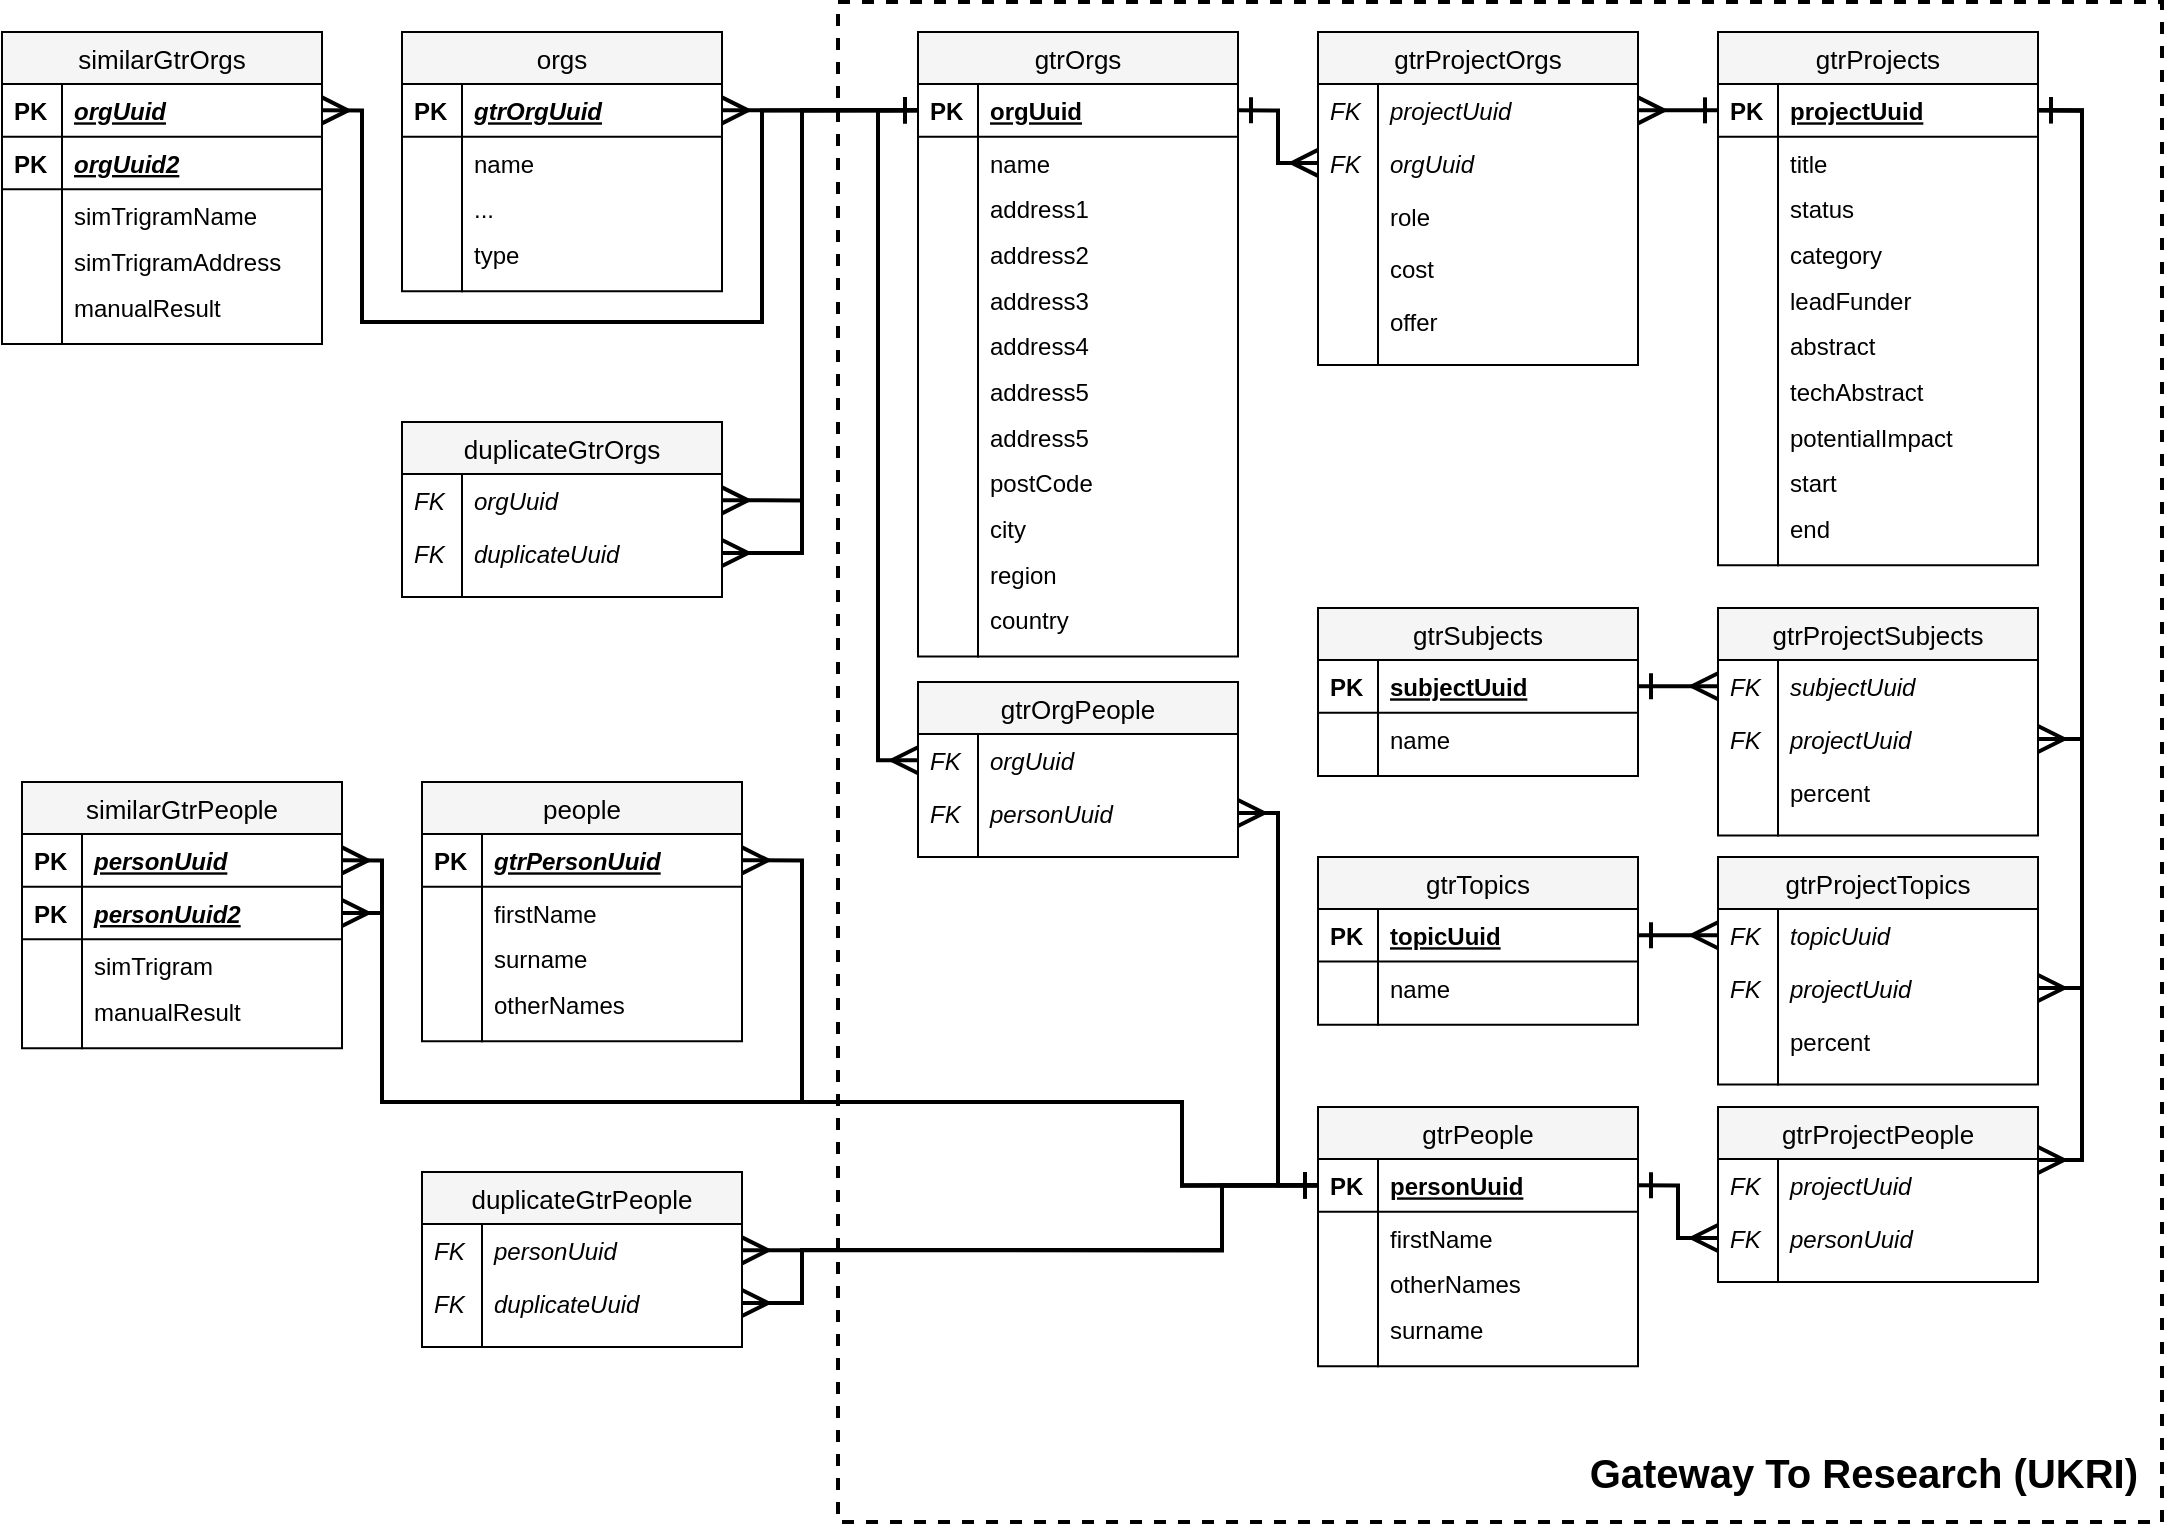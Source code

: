 <mxfile version="13.0.5" type="device"><diagram id="cdb5e136-1861-7ef1-5e76-c57f7e18aa8d" name="erd"><mxGraphModel dx="1384" dy="833" grid="1" gridSize="10" guides="1" tooltips="1" connect="1" arrows="1" fold="1" page="1" pageScale="1" pageWidth="1169" pageHeight="827" math="1" shadow="0"><root><mxCell id="0"/><mxCell id="1" parent="0"/><mxCell id="blMHK3Wycyq-sVaYmB1D-26" value="&lt;div style=&quot;font-size: 20px;&quot; align=&quot;right&quot;&gt;Gateway To Research (UKRI)&lt;br style=&quot;font-size: 20px;&quot;&gt;&lt;/div&gt;" style="rounded=0;whiteSpace=wrap;html=1;strokeColor=#000000;fontColor=#000000;align=right;verticalAlign=bottom;fontSize=20;fontStyle=1;spacingBottom=10;spacingRight=10;strokeWidth=2;dashed=1;" parent="1" vertex="1"><mxGeometry x="458" y="40" width="662" height="760" as="geometry"/></mxCell><mxCell id="4a63a70a29bb4ada-1" value="gtrOrgs" style="swimlane;fontStyle=0;childLayout=stackLayout;horizontal=1;startSize=26;fillColor=#f5f5f5;horizontalStack=0;resizeParent=1;resizeParentMax=0;resizeLast=0;collapsible=1;marginBottom=0;swimlaneFillColor=#ffffff;align=center;strokeWidth=1;fontSize=13;strokeColor=#000000;fontColor=#000000;" parent="1" vertex="1"><mxGeometry x="498" y="55" width="160" height="312.244" as="geometry"/></mxCell><mxCell id="4a63a70a29bb4ada-2" value="orgUuid" style="shape=partialRectangle;top=0;left=0;right=0;bottom=1;align=left;verticalAlign=middle;fillColor=none;spacingLeft=34;spacingRight=4;overflow=hidden;rotatable=0;points=[[0,0.5],[1,0.5]];portConstraint=eastwest;dropTarget=0;fontStyle=5;" parent="4a63a70a29bb4ada-1" vertex="1"><mxGeometry y="26" width="160" height="26.341" as="geometry"/></mxCell><mxCell id="4a63a70a29bb4ada-3" value="PK" style="shape=partialRectangle;top=0;left=0;bottom=0;fillColor=none;align=left;verticalAlign=middle;spacingLeft=4;spacingRight=4;overflow=hidden;rotatable=0;points=[];portConstraint=eastwest;part=1;fontStyle=1" parent="4a63a70a29bb4ada-2" vertex="1" connectable="0"><mxGeometry width="30" height="26.341" as="geometry"/></mxCell><mxCell id="4a63a70a29bb4ada-6" value="name" style="shape=partialRectangle;top=0;left=0;right=0;bottom=0;align=left;verticalAlign=top;fillColor=none;spacingLeft=34;spacingRight=4;overflow=hidden;rotatable=0;points=[[0,0.5],[1,0.5]];portConstraint=eastwest;dropTarget=0;fontStyle=0" parent="4a63a70a29bb4ada-1" vertex="1"><mxGeometry y="52.341" width="160" height="22.829" as="geometry"/></mxCell><mxCell id="4a63a70a29bb4ada-7" value="" style="shape=partialRectangle;top=0;left=0;bottom=0;fillColor=none;align=left;verticalAlign=top;spacingLeft=4;spacingRight=4;overflow=hidden;rotatable=0;points=[];portConstraint=eastwest;part=1;fontStyle=2" parent="4a63a70a29bb4ada-6" vertex="1" connectable="0"><mxGeometry width="30" height="22.829" as="geometry"/></mxCell><mxCell id="4a63a70a29bb4ada-16" value="address1&#xA;" style="shape=partialRectangle;top=0;left=0;right=0;bottom=0;align=left;verticalAlign=top;fillColor=none;spacingLeft=34;spacingRight=4;overflow=hidden;rotatable=0;points=[[0,0.5],[1,0.5]];portConstraint=eastwest;dropTarget=0;" parent="4a63a70a29bb4ada-1" vertex="1"><mxGeometry y="75.171" width="160" height="22.829" as="geometry"/></mxCell><mxCell id="4a63a70a29bb4ada-17" value="" style="shape=partialRectangle;top=0;left=0;bottom=0;fillColor=none;align=left;verticalAlign=top;spacingLeft=4;spacingRight=4;overflow=hidden;rotatable=0;points=[];portConstraint=eastwest;part=1;" parent="4a63a70a29bb4ada-16" vertex="1" connectable="0"><mxGeometry width="30" height="22.829" as="geometry"/></mxCell><mxCell id="wN1Vg4w51fK2wcXLxk5F-3" value="address2" style="shape=partialRectangle;top=0;left=0;right=0;bottom=0;align=left;verticalAlign=top;fillColor=none;spacingLeft=34;spacingRight=4;overflow=hidden;rotatable=0;points=[[0,0.5],[1,0.5]];portConstraint=eastwest;dropTarget=0;" parent="4a63a70a29bb4ada-1" vertex="1"><mxGeometry y="98" width="160" height="22.829" as="geometry"/></mxCell><mxCell id="wN1Vg4w51fK2wcXLxk5F-4" value="" style="shape=partialRectangle;top=0;left=0;bottom=0;fillColor=none;align=left;verticalAlign=top;spacingLeft=4;spacingRight=4;overflow=hidden;rotatable=0;points=[];portConstraint=eastwest;part=1;" parent="wN1Vg4w51fK2wcXLxk5F-3" vertex="1" connectable="0"><mxGeometry width="30" height="22.829" as="geometry"/></mxCell><mxCell id="wN1Vg4w51fK2wcXLxk5F-5" value="address3" style="shape=partialRectangle;top=0;left=0;right=0;bottom=0;align=left;verticalAlign=top;fillColor=none;spacingLeft=34;spacingRight=4;overflow=hidden;rotatable=0;points=[[0,0.5],[1,0.5]];portConstraint=eastwest;dropTarget=0;" parent="4a63a70a29bb4ada-1" vertex="1"><mxGeometry y="120.829" width="160" height="22.829" as="geometry"/></mxCell><mxCell id="wN1Vg4w51fK2wcXLxk5F-6" value="" style="shape=partialRectangle;top=0;left=0;bottom=0;fillColor=none;align=left;verticalAlign=top;spacingLeft=4;spacingRight=4;overflow=hidden;rotatable=0;points=[];portConstraint=eastwest;part=1;" parent="wN1Vg4w51fK2wcXLxk5F-5" vertex="1" connectable="0"><mxGeometry width="30" height="22.829" as="geometry"/></mxCell><mxCell id="wN1Vg4w51fK2wcXLxk5F-7" value="address4" style="shape=partialRectangle;top=0;left=0;right=0;bottom=0;align=left;verticalAlign=top;fillColor=none;spacingLeft=34;spacingRight=4;overflow=hidden;rotatable=0;points=[[0,0.5],[1,0.5]];portConstraint=eastwest;dropTarget=0;" parent="4a63a70a29bb4ada-1" vertex="1"><mxGeometry y="143.659" width="160" height="22.829" as="geometry"/></mxCell><mxCell id="wN1Vg4w51fK2wcXLxk5F-8" value="" style="shape=partialRectangle;top=0;left=0;bottom=0;fillColor=none;align=left;verticalAlign=top;spacingLeft=4;spacingRight=4;overflow=hidden;rotatable=0;points=[];portConstraint=eastwest;part=1;" parent="wN1Vg4w51fK2wcXLxk5F-7" vertex="1" connectable="0"><mxGeometry width="30" height="22.829" as="geometry"/></mxCell><mxCell id="wN1Vg4w51fK2wcXLxk5F-9" value="address5" style="shape=partialRectangle;top=0;left=0;right=0;bottom=0;align=left;verticalAlign=top;fillColor=none;spacingLeft=34;spacingRight=4;overflow=hidden;rotatable=0;points=[[0,0.5],[1,0.5]];portConstraint=eastwest;dropTarget=0;" parent="4a63a70a29bb4ada-1" vertex="1"><mxGeometry y="166.488" width="160" height="22.829" as="geometry"/></mxCell><mxCell id="wN1Vg4w51fK2wcXLxk5F-10" value="" style="shape=partialRectangle;top=0;left=0;bottom=0;fillColor=none;align=left;verticalAlign=top;spacingLeft=4;spacingRight=4;overflow=hidden;rotatable=0;points=[];portConstraint=eastwest;part=1;" parent="wN1Vg4w51fK2wcXLxk5F-9" vertex="1" connectable="0"><mxGeometry width="30" height="22.829" as="geometry"/></mxCell><mxCell id="wN1Vg4w51fK2wcXLxk5F-11" value="address5" style="shape=partialRectangle;top=0;left=0;right=0;bottom=0;align=left;verticalAlign=top;fillColor=none;spacingLeft=34;spacingRight=4;overflow=hidden;rotatable=0;points=[[0,0.5],[1,0.5]];portConstraint=eastwest;dropTarget=0;" parent="4a63a70a29bb4ada-1" vertex="1"><mxGeometry y="189.317" width="160" height="22.829" as="geometry"/></mxCell><mxCell id="wN1Vg4w51fK2wcXLxk5F-12" value="" style="shape=partialRectangle;top=0;left=0;bottom=0;fillColor=none;align=left;verticalAlign=top;spacingLeft=4;spacingRight=4;overflow=hidden;rotatable=0;points=[];portConstraint=eastwest;part=1;" parent="wN1Vg4w51fK2wcXLxk5F-11" vertex="1" connectable="0"><mxGeometry width="30" height="22.829" as="geometry"/></mxCell><mxCell id="xlkO0mlFRbdkkPDl5ryK-1" value="postCode" style="shape=partialRectangle;top=0;left=0;right=0;bottom=0;align=left;verticalAlign=top;fillColor=none;spacingLeft=34;spacingRight=4;overflow=hidden;rotatable=0;points=[[0,0.5],[1,0.5]];portConstraint=eastwest;dropTarget=0;" parent="4a63a70a29bb4ada-1" vertex="1"><mxGeometry y="212.146" width="160" height="22.829" as="geometry"/></mxCell><mxCell id="xlkO0mlFRbdkkPDl5ryK-2" value="" style="shape=partialRectangle;top=0;left=0;bottom=0;fillColor=none;align=left;verticalAlign=top;spacingLeft=4;spacingRight=4;overflow=hidden;rotatable=0;points=[];portConstraint=eastwest;part=1;" parent="xlkO0mlFRbdkkPDl5ryK-1" vertex="1" connectable="0"><mxGeometry width="30" height="22.829" as="geometry"/></mxCell><mxCell id="xlkO0mlFRbdkkPDl5ryK-3" value="city" style="shape=partialRectangle;top=0;left=0;right=0;bottom=0;align=left;verticalAlign=top;fillColor=none;spacingLeft=34;spacingRight=4;overflow=hidden;rotatable=0;points=[[0,0.5],[1,0.5]];portConstraint=eastwest;dropTarget=0;" parent="4a63a70a29bb4ada-1" vertex="1"><mxGeometry y="234.976" width="160" height="22.829" as="geometry"/></mxCell><mxCell id="xlkO0mlFRbdkkPDl5ryK-4" value="" style="shape=partialRectangle;top=0;left=0;bottom=0;fillColor=none;align=left;verticalAlign=top;spacingLeft=4;spacingRight=4;overflow=hidden;rotatable=0;points=[];portConstraint=eastwest;part=1;" parent="xlkO0mlFRbdkkPDl5ryK-3" vertex="1" connectable="0"><mxGeometry width="30" height="22.829" as="geometry"/></mxCell><mxCell id="xlkO0mlFRbdkkPDl5ryK-5" value="region" style="shape=partialRectangle;top=0;left=0;right=0;bottom=0;align=left;verticalAlign=top;fillColor=none;spacingLeft=34;spacingRight=4;overflow=hidden;rotatable=0;points=[[0,0.5],[1,0.5]];portConstraint=eastwest;dropTarget=0;" parent="4a63a70a29bb4ada-1" vertex="1"><mxGeometry y="257.805" width="160" height="22.829" as="geometry"/></mxCell><mxCell id="xlkO0mlFRbdkkPDl5ryK-6" value="" style="shape=partialRectangle;top=0;left=0;bottom=0;fillColor=none;align=left;verticalAlign=top;spacingLeft=4;spacingRight=4;overflow=hidden;rotatable=0;points=[];portConstraint=eastwest;part=1;" parent="xlkO0mlFRbdkkPDl5ryK-5" vertex="1" connectable="0"><mxGeometry width="30" height="22.829" as="geometry"/></mxCell><mxCell id="xlkO0mlFRbdkkPDl5ryK-7" value="country" style="shape=partialRectangle;top=0;left=0;right=0;bottom=0;align=left;verticalAlign=top;fillColor=none;spacingLeft=34;spacingRight=4;overflow=hidden;rotatable=0;points=[[0,0.5],[1,0.5]];portConstraint=eastwest;dropTarget=0;" parent="4a63a70a29bb4ada-1" vertex="1"><mxGeometry y="280.634" width="160" height="22.829" as="geometry"/></mxCell><mxCell id="xlkO0mlFRbdkkPDl5ryK-8" value="" style="shape=partialRectangle;top=0;left=0;bottom=0;fillColor=none;align=left;verticalAlign=top;spacingLeft=4;spacingRight=4;overflow=hidden;rotatable=0;points=[];portConstraint=eastwest;part=1;" parent="xlkO0mlFRbdkkPDl5ryK-7" vertex="1" connectable="0"><mxGeometry width="30" height="22.829" as="geometry"/></mxCell><mxCell id="4a63a70a29bb4ada-10" value="" style="shape=partialRectangle;top=0;left=0;right=0;bottom=0;align=left;verticalAlign=top;fillColor=none;spacingLeft=34;spacingRight=4;overflow=hidden;rotatable=0;points=[[0,0.5],[1,0.5]];portConstraint=eastwest;dropTarget=0;" parent="4a63a70a29bb4ada-1" vertex="1"><mxGeometry y="303.463" width="160" height="8.78" as="geometry"/></mxCell><mxCell id="4a63a70a29bb4ada-11" value="" style="shape=partialRectangle;top=0;left=0;bottom=0;fillColor=none;align=left;verticalAlign=top;spacingLeft=4;spacingRight=4;overflow=hidden;rotatable=0;points=[];portConstraint=eastwest;part=1;" parent="4a63a70a29bb4ada-10" vertex="1" connectable="0"><mxGeometry width="30" height="8.78" as="geometry"/></mxCell><mxCell id="wixUJi44Wj--gHiYIzpg-1" value="gtrProjects" style="swimlane;fontStyle=0;childLayout=stackLayout;horizontal=1;startSize=26;fillColor=#f5f5f5;horizontalStack=0;resizeParent=1;resizeParentMax=0;resizeLast=0;collapsible=1;marginBottom=0;swimlaneFillColor=#ffffff;align=center;strokeWidth=1;fontSize=13;strokeColor=#000000;fontColor=#000000;" parent="1" vertex="1"><mxGeometry x="898" y="55" width="160" height="266.585" as="geometry"/></mxCell><mxCell id="wixUJi44Wj--gHiYIzpg-2" value="projectUuid" style="shape=partialRectangle;top=0;left=0;right=0;bottom=1;align=left;verticalAlign=middle;fillColor=none;spacingLeft=34;spacingRight=4;overflow=hidden;rotatable=0;points=[[0,0.5],[1,0.5]];portConstraint=eastwest;dropTarget=0;fontStyle=5;" parent="wixUJi44Wj--gHiYIzpg-1" vertex="1"><mxGeometry y="26" width="160" height="26.341" as="geometry"/></mxCell><mxCell id="wixUJi44Wj--gHiYIzpg-3" value="PK" style="shape=partialRectangle;top=0;left=0;bottom=0;fillColor=none;align=left;verticalAlign=middle;spacingLeft=4;spacingRight=4;overflow=hidden;rotatable=0;points=[];portConstraint=eastwest;part=1;fontStyle=1" parent="wixUJi44Wj--gHiYIzpg-2" vertex="1" connectable="0"><mxGeometry width="30" height="26.341" as="geometry"/></mxCell><mxCell id="wixUJi44Wj--gHiYIzpg-4" value="title" style="shape=partialRectangle;top=0;left=0;right=0;bottom=0;align=left;verticalAlign=top;fillColor=none;spacingLeft=34;spacingRight=4;overflow=hidden;rotatable=0;points=[[0,0.5],[1,0.5]];portConstraint=eastwest;dropTarget=0;fontStyle=0" parent="wixUJi44Wj--gHiYIzpg-1" vertex="1"><mxGeometry y="52.341" width="160" height="22.829" as="geometry"/></mxCell><mxCell id="wixUJi44Wj--gHiYIzpg-5" value="" style="shape=partialRectangle;top=0;left=0;bottom=0;fillColor=none;align=left;verticalAlign=top;spacingLeft=4;spacingRight=4;overflow=hidden;rotatable=0;points=[];portConstraint=eastwest;part=1;fontStyle=2" parent="wixUJi44Wj--gHiYIzpg-4" vertex="1" connectable="0"><mxGeometry width="30" height="22.829" as="geometry"/></mxCell><mxCell id="wixUJi44Wj--gHiYIzpg-28" value="status" style="shape=partialRectangle;top=0;left=0;right=0;bottom=0;align=left;verticalAlign=top;fillColor=none;spacingLeft=34;spacingRight=4;overflow=hidden;rotatable=0;points=[[0,0.5],[1,0.5]];portConstraint=eastwest;dropTarget=0;fontStyle=0" parent="wixUJi44Wj--gHiYIzpg-1" vertex="1"><mxGeometry y="75.171" width="160" height="22.829" as="geometry"/></mxCell><mxCell id="wixUJi44Wj--gHiYIzpg-29" value="" style="shape=partialRectangle;top=0;left=0;bottom=0;fillColor=none;align=left;verticalAlign=top;spacingLeft=4;spacingRight=4;overflow=hidden;rotatable=0;points=[];portConstraint=eastwest;part=1;fontStyle=2" parent="wixUJi44Wj--gHiYIzpg-28" vertex="1" connectable="0"><mxGeometry width="30" height="22.829" as="geometry"/></mxCell><mxCell id="wixUJi44Wj--gHiYIzpg-30" value="category" style="shape=partialRectangle;top=0;left=0;right=0;bottom=0;align=left;verticalAlign=top;fillColor=none;spacingLeft=34;spacingRight=4;overflow=hidden;rotatable=0;points=[[0,0.5],[1,0.5]];portConstraint=eastwest;dropTarget=0;fontStyle=0" parent="wixUJi44Wj--gHiYIzpg-1" vertex="1"><mxGeometry y="98" width="160" height="22.829" as="geometry"/></mxCell><mxCell id="wixUJi44Wj--gHiYIzpg-31" value="" style="shape=partialRectangle;top=0;left=0;bottom=0;fillColor=none;align=left;verticalAlign=top;spacingLeft=4;spacingRight=4;overflow=hidden;rotatable=0;points=[];portConstraint=eastwest;part=1;fontStyle=2" parent="wixUJi44Wj--gHiYIzpg-30" vertex="1" connectable="0"><mxGeometry width="30" height="22.829" as="geometry"/></mxCell><mxCell id="wixUJi44Wj--gHiYIzpg-32" value="leadFunder" style="shape=partialRectangle;top=0;left=0;right=0;bottom=0;align=left;verticalAlign=top;fillColor=none;spacingLeft=34;spacingRight=4;overflow=hidden;rotatable=0;points=[[0,0.5],[1,0.5]];portConstraint=eastwest;dropTarget=0;fontStyle=0" parent="wixUJi44Wj--gHiYIzpg-1" vertex="1"><mxGeometry y="120.829" width="160" height="22.829" as="geometry"/></mxCell><mxCell id="wixUJi44Wj--gHiYIzpg-33" value="" style="shape=partialRectangle;top=0;left=0;bottom=0;fillColor=none;align=left;verticalAlign=top;spacingLeft=4;spacingRight=4;overflow=hidden;rotatable=0;points=[];portConstraint=eastwest;part=1;fontStyle=2" parent="wixUJi44Wj--gHiYIzpg-32" vertex="1" connectable="0"><mxGeometry width="30" height="22.829" as="geometry"/></mxCell><mxCell id="wixUJi44Wj--gHiYIzpg-34" value="abstract" style="shape=partialRectangle;top=0;left=0;right=0;bottom=0;align=left;verticalAlign=top;fillColor=none;spacingLeft=34;spacingRight=4;overflow=hidden;rotatable=0;points=[[0,0.5],[1,0.5]];portConstraint=eastwest;dropTarget=0;fontStyle=0" parent="wixUJi44Wj--gHiYIzpg-1" vertex="1"><mxGeometry y="143.659" width="160" height="22.829" as="geometry"/></mxCell><mxCell id="wixUJi44Wj--gHiYIzpg-35" value="" style="shape=partialRectangle;top=0;left=0;bottom=0;fillColor=none;align=left;verticalAlign=top;spacingLeft=4;spacingRight=4;overflow=hidden;rotatable=0;points=[];portConstraint=eastwest;part=1;fontStyle=2" parent="wixUJi44Wj--gHiYIzpg-34" vertex="1" connectable="0"><mxGeometry width="30" height="22.829" as="geometry"/></mxCell><mxCell id="wixUJi44Wj--gHiYIzpg-36" value="techAbstract" style="shape=partialRectangle;top=0;left=0;right=0;bottom=0;align=left;verticalAlign=top;fillColor=none;spacingLeft=34;spacingRight=4;overflow=hidden;rotatable=0;points=[[0,0.5],[1,0.5]];portConstraint=eastwest;dropTarget=0;fontStyle=0" parent="wixUJi44Wj--gHiYIzpg-1" vertex="1"><mxGeometry y="166.488" width="160" height="22.829" as="geometry"/></mxCell><mxCell id="wixUJi44Wj--gHiYIzpg-37" value="" style="shape=partialRectangle;top=0;left=0;bottom=0;fillColor=none;align=left;verticalAlign=top;spacingLeft=4;spacingRight=4;overflow=hidden;rotatable=0;points=[];portConstraint=eastwest;part=1;fontStyle=2" parent="wixUJi44Wj--gHiYIzpg-36" vertex="1" connectable="0"><mxGeometry width="30" height="22.829" as="geometry"/></mxCell><mxCell id="wixUJi44Wj--gHiYIzpg-38" value="potentialImpact" style="shape=partialRectangle;top=0;left=0;right=0;bottom=0;align=left;verticalAlign=top;fillColor=none;spacingLeft=34;spacingRight=4;overflow=hidden;rotatable=0;points=[[0,0.5],[1,0.5]];portConstraint=eastwest;dropTarget=0;fontStyle=0" parent="wixUJi44Wj--gHiYIzpg-1" vertex="1"><mxGeometry y="189.317" width="160" height="22.829" as="geometry"/></mxCell><mxCell id="wixUJi44Wj--gHiYIzpg-39" value="" style="shape=partialRectangle;top=0;left=0;bottom=0;fillColor=none;align=left;verticalAlign=top;spacingLeft=4;spacingRight=4;overflow=hidden;rotatable=0;points=[];portConstraint=eastwest;part=1;fontStyle=2" parent="wixUJi44Wj--gHiYIzpg-38" vertex="1" connectable="0"><mxGeometry width="30" height="22.829" as="geometry"/></mxCell><mxCell id="wixUJi44Wj--gHiYIzpg-40" value="start" style="shape=partialRectangle;top=0;left=0;right=0;bottom=0;align=left;verticalAlign=top;fillColor=none;spacingLeft=34;spacingRight=4;overflow=hidden;rotatable=0;points=[[0,0.5],[1,0.5]];portConstraint=eastwest;dropTarget=0;fontStyle=0" parent="wixUJi44Wj--gHiYIzpg-1" vertex="1"><mxGeometry y="212.146" width="160" height="22.829" as="geometry"/></mxCell><mxCell id="wixUJi44Wj--gHiYIzpg-41" value="" style="shape=partialRectangle;top=0;left=0;bottom=0;fillColor=none;align=left;verticalAlign=top;spacingLeft=4;spacingRight=4;overflow=hidden;rotatable=0;points=[];portConstraint=eastwest;part=1;fontStyle=2" parent="wixUJi44Wj--gHiYIzpg-40" vertex="1" connectable="0"><mxGeometry width="30" height="22.829" as="geometry"/></mxCell><mxCell id="wixUJi44Wj--gHiYIzpg-42" value="end" style="shape=partialRectangle;top=0;left=0;right=0;bottom=0;align=left;verticalAlign=top;fillColor=none;spacingLeft=34;spacingRight=4;overflow=hidden;rotatable=0;points=[[0,0.5],[1,0.5]];portConstraint=eastwest;dropTarget=0;fontStyle=0" parent="wixUJi44Wj--gHiYIzpg-1" vertex="1"><mxGeometry y="234.976" width="160" height="22.829" as="geometry"/></mxCell><mxCell id="wixUJi44Wj--gHiYIzpg-43" value="" style="shape=partialRectangle;top=0;left=0;bottom=0;fillColor=none;align=left;verticalAlign=top;spacingLeft=4;spacingRight=4;overflow=hidden;rotatable=0;points=[];portConstraint=eastwest;part=1;fontStyle=2" parent="wixUJi44Wj--gHiYIzpg-42" vertex="1" connectable="0"><mxGeometry width="30" height="22.829" as="geometry"/></mxCell><mxCell id="wixUJi44Wj--gHiYIzpg-26" value="" style="shape=partialRectangle;top=0;left=0;right=0;bottom=0;align=left;verticalAlign=top;fillColor=none;spacingLeft=34;spacingRight=4;overflow=hidden;rotatable=0;points=[[0,0.5],[1,0.5]];portConstraint=eastwest;dropTarget=0;" parent="wixUJi44Wj--gHiYIzpg-1" vertex="1"><mxGeometry y="257.805" width="160" height="8.78" as="geometry"/></mxCell><mxCell id="wixUJi44Wj--gHiYIzpg-27" value="" style="shape=partialRectangle;top=0;left=0;bottom=0;fillColor=none;align=left;verticalAlign=top;spacingLeft=4;spacingRight=4;overflow=hidden;rotatable=0;points=[];portConstraint=eastwest;part=1;" parent="wixUJi44Wj--gHiYIzpg-26" vertex="1" connectable="0"><mxGeometry width="30" height="8.78" as="geometry"/></mxCell><mxCell id="wixUJi44Wj--gHiYIzpg-44" value="gtrProjectOrgs" style="swimlane;fontStyle=0;childLayout=stackLayout;horizontal=1;startSize=26;fillColor=#f5f5f5;horizontalStack=0;resizeParent=1;resizeParentMax=0;resizeLast=0;collapsible=1;marginBottom=0;swimlaneFillColor=#ffffff;align=center;strokeWidth=1;fontSize=13;strokeColor=#000000;fontColor=#000000;" parent="1" vertex="1"><mxGeometry x="698" y="55" width="160" height="166.488" as="geometry"/></mxCell><mxCell id="wixUJi44Wj--gHiYIzpg-45" value="projectUuid" style="shape=partialRectangle;top=0;left=0;right=0;bottom=1;align=left;verticalAlign=middle;fillColor=none;spacingLeft=34;spacingRight=4;overflow=hidden;rotatable=0;points=[[0,0.5],[1,0.5]];portConstraint=eastwest;dropTarget=0;fontStyle=2;strokeColor=none;" parent="wixUJi44Wj--gHiYIzpg-44" vertex="1"><mxGeometry y="26" width="160" height="26.341" as="geometry"/></mxCell><mxCell id="wixUJi44Wj--gHiYIzpg-46" value="FK" style="shape=partialRectangle;top=0;left=0;bottom=0;fillColor=none;align=left;verticalAlign=middle;spacingLeft=4;spacingRight=4;overflow=hidden;rotatable=0;points=[];portConstraint=eastwest;part=1;fontStyle=2" parent="wixUJi44Wj--gHiYIzpg-45" vertex="1" connectable="0"><mxGeometry width="30" height="26.341" as="geometry"/></mxCell><mxCell id="wixUJi44Wj--gHiYIzpg-69" value="orgUuid" style="shape=partialRectangle;top=0;left=0;right=0;bottom=1;align=left;verticalAlign=middle;fillColor=none;spacingLeft=34;spacingRight=4;overflow=hidden;rotatable=0;points=[[0,0.5],[1,0.5]];portConstraint=eastwest;dropTarget=0;fontStyle=2;strokeColor=none;" parent="wixUJi44Wj--gHiYIzpg-44" vertex="1"><mxGeometry y="52.341" width="160" height="26.341" as="geometry"/></mxCell><mxCell id="wixUJi44Wj--gHiYIzpg-70" value="FK" style="shape=partialRectangle;top=0;left=0;bottom=0;fillColor=none;align=left;verticalAlign=middle;spacingLeft=4;spacingRight=4;overflow=hidden;rotatable=0;points=[];portConstraint=eastwest;part=1;fontStyle=2" parent="wixUJi44Wj--gHiYIzpg-69" vertex="1" connectable="0"><mxGeometry width="30" height="26.341" as="geometry"/></mxCell><mxCell id="wixUJi44Wj--gHiYIzpg-71" value="role" style="shape=partialRectangle;top=0;left=0;right=0;bottom=1;align=left;verticalAlign=middle;fillColor=none;spacingLeft=34;spacingRight=4;overflow=hidden;rotatable=0;points=[[0,0.5],[1,0.5]];portConstraint=eastwest;dropTarget=0;fontStyle=0;strokeColor=none;" parent="wixUJi44Wj--gHiYIzpg-44" vertex="1"><mxGeometry y="78.683" width="160" height="26.341" as="geometry"/></mxCell><mxCell id="wixUJi44Wj--gHiYIzpg-72" value="" style="shape=partialRectangle;top=0;left=0;bottom=0;fillColor=none;align=left;verticalAlign=middle;spacingLeft=4;spacingRight=4;overflow=hidden;rotatable=0;points=[];portConstraint=eastwest;part=1;fontStyle=0" parent="wixUJi44Wj--gHiYIzpg-71" vertex="1" connectable="0"><mxGeometry width="30" height="26.341" as="geometry"/></mxCell><mxCell id="wixUJi44Wj--gHiYIzpg-73" value="cost" style="shape=partialRectangle;top=0;left=0;right=0;bottom=1;align=left;verticalAlign=middle;fillColor=none;spacingLeft=34;spacingRight=4;overflow=hidden;rotatable=0;points=[[0,0.5],[1,0.5]];portConstraint=eastwest;dropTarget=0;fontStyle=0;strokeColor=none;" parent="wixUJi44Wj--gHiYIzpg-44" vertex="1"><mxGeometry y="105.024" width="160" height="26.341" as="geometry"/></mxCell><mxCell id="wixUJi44Wj--gHiYIzpg-74" value="" style="shape=partialRectangle;top=0;left=0;bottom=0;fillColor=none;align=left;verticalAlign=middle;spacingLeft=4;spacingRight=4;overflow=hidden;rotatable=0;points=[];portConstraint=eastwest;part=1;fontStyle=0" parent="wixUJi44Wj--gHiYIzpg-73" vertex="1" connectable="0"><mxGeometry width="30" height="26.341" as="geometry"/></mxCell><mxCell id="wixUJi44Wj--gHiYIzpg-75" value="offer" style="shape=partialRectangle;top=0;left=0;right=0;bottom=1;align=left;verticalAlign=middle;fillColor=none;spacingLeft=34;spacingRight=4;overflow=hidden;rotatable=0;points=[[0,0.5],[1,0.5]];portConstraint=eastwest;dropTarget=0;fontStyle=0;strokeColor=none;" parent="wixUJi44Wj--gHiYIzpg-44" vertex="1"><mxGeometry y="131.366" width="160" height="26.341" as="geometry"/></mxCell><mxCell id="wixUJi44Wj--gHiYIzpg-76" value="" style="shape=partialRectangle;top=0;left=0;bottom=0;fillColor=none;align=left;verticalAlign=middle;spacingLeft=4;spacingRight=4;overflow=hidden;rotatable=0;points=[];portConstraint=eastwest;part=1;fontStyle=0" parent="wixUJi44Wj--gHiYIzpg-75" vertex="1" connectable="0"><mxGeometry width="30" height="26.341" as="geometry"/></mxCell><mxCell id="wixUJi44Wj--gHiYIzpg-65" value="" style="shape=partialRectangle;top=0;left=0;right=0;bottom=0;align=left;verticalAlign=top;fillColor=none;spacingLeft=34;spacingRight=4;overflow=hidden;rotatable=0;points=[[0,0.5],[1,0.5]];portConstraint=eastwest;dropTarget=0;" parent="wixUJi44Wj--gHiYIzpg-44" vertex="1"><mxGeometry y="157.707" width="160" height="8.78" as="geometry"/></mxCell><mxCell id="wixUJi44Wj--gHiYIzpg-66" value="" style="shape=partialRectangle;top=0;left=0;bottom=0;fillColor=none;align=left;verticalAlign=top;spacingLeft=4;spacingRight=4;overflow=hidden;rotatable=0;points=[];portConstraint=eastwest;part=1;" parent="wixUJi44Wj--gHiYIzpg-65" vertex="1" connectable="0"><mxGeometry width="30" height="8.78" as="geometry"/></mxCell><mxCell id="wixUJi44Wj--gHiYIzpg-77" style="orthogonalLoop=1;jettySize=auto;html=1;rounded=0;edgeStyle=orthogonalEdgeStyle;endArrow=ERmany;endFill=0;startArrow=ERone;startFill=0;endSize=10;startSize=10;fontSize=11;targetPerimeterSpacing=0;jumpStyle=none;entryX=1;entryY=0.5;entryDx=0;entryDy=0;exitX=0;exitY=0.5;exitDx=0;exitDy=0;strokeWidth=2;" parent="1" source="wixUJi44Wj--gHiYIzpg-2" target="wixUJi44Wj--gHiYIzpg-45" edge="1"><mxGeometry relative="1" as="geometry"><mxPoint x="1087" y="109.805" as="sourcePoint"/><mxPoint x="1007" y="496.146" as="targetPoint"/></mxGeometry></mxCell><mxCell id="wixUJi44Wj--gHiYIzpg-83" style="edgeStyle=orthogonalEdgeStyle;rounded=0;jumpStyle=none;orthogonalLoop=1;jettySize=auto;html=1;entryX=1;entryY=0.5;entryDx=0;entryDy=0;startArrow=ERmany;startFill=0;startSize=10;endArrow=ERone;endFill=0;endSize=10;targetPerimeterSpacing=0;fontSize=11;strokeWidth=2;" parent="1" source="wixUJi44Wj--gHiYIzpg-69" target="4a63a70a29bb4ada-2" edge="1"><mxGeometry relative="1" as="geometry"/></mxCell><mxCell id="wixUJi44Wj--gHiYIzpg-136" value="" style="edgeStyle=orthogonalEdgeStyle;rounded=0;jumpStyle=none;orthogonalLoop=1;jettySize=auto;html=1;startArrow=ERmany;startFill=0;startSize=10;endArrow=ERone;endFill=0;endSize=10;targetPerimeterSpacing=0;strokeWidth=2;fontSize=11;entryX=1;entryY=0.5;entryDx=0;entryDy=0;" parent="1" source="wixUJi44Wj--gHiYIzpg-133" target="wixUJi44Wj--gHiYIzpg-102" edge="1"><mxGeometry relative="1" as="geometry"/></mxCell><mxCell id="wixUJi44Wj--gHiYIzpg-135" value="" style="edgeStyle=orthogonalEdgeStyle;rounded=0;jumpStyle=none;orthogonalLoop=1;jettySize=auto;html=1;startArrow=ERmany;startFill=0;startSize=10;endArrow=ERone;endFill=0;endSize=10;targetPerimeterSpacing=0;strokeWidth=2;fontSize=11;entryX=1;entryY=0.5;entryDx=0;entryDy=0;exitX=1;exitY=0.5;exitDx=0;exitDy=0;" parent="1" source="wixUJi44Wj--gHiYIzpg-125" target="wixUJi44Wj--gHiYIzpg-2" edge="1"><mxGeometry relative="1" as="geometry"><mxPoint x="1227" y="84.78" as="targetPoint"/><Array as="points"><mxPoint x="1080" y="409"/><mxPoint x="1080" y="94"/></Array></mxGeometry></mxCell><mxCell id="blMHK3Wycyq-sVaYmB1D-11" style="orthogonalLoop=1;jettySize=auto;html=1;rounded=0;edgeStyle=orthogonalEdgeStyle;endArrow=ERmany;endFill=0;startArrow=ERone;startFill=0;endSize=10;startSize=10;fontSize=11;targetPerimeterSpacing=0;jumpStyle=none;entryX=0;entryY=0.5;entryDx=0;entryDy=0;exitX=1;exitY=0.5;exitDx=0;exitDy=0;strokeWidth=2;" parent="1" source="wixUJi44Wj--gHiYIzpg-138" target="blMHK3Wycyq-sVaYmB1D-6" edge="1"><mxGeometry relative="1" as="geometry"><mxPoint x="1037" y="109.366" as="sourcePoint"/><mxPoint x="997" y="109.366" as="targetPoint"/></mxGeometry></mxCell><mxCell id="blMHK3Wycyq-sVaYmB1D-23" style="edgeStyle=orthogonalEdgeStyle;rounded=0;orthogonalLoop=1;jettySize=auto;html=1;strokeWidth=2;endSize=10;startSize=10;endArrow=ERone;endFill=0;startArrow=ERmany;startFill=0;entryX=0;entryY=0.5;entryDx=0;entryDy=0;" parent="1" source="blMHK3Wycyq-sVaYmB1D-17" target="4a63a70a29bb4ada-2" edge="1"><mxGeometry relative="1" as="geometry"><mxPoint x="497" y="105" as="targetPoint"/><Array as="points"><mxPoint x="478" y="419"/><mxPoint x="478" y="94"/></Array></mxGeometry></mxCell><mxCell id="blMHK3Wycyq-sVaYmB1D-24" style="edgeStyle=orthogonalEdgeStyle;rounded=0;orthogonalLoop=1;jettySize=auto;html=1;exitX=1;exitY=0.5;exitDx=0;exitDy=0;entryX=0;entryY=0.5;entryDx=0;entryDy=0;strokeWidth=2;endArrow=ERone;endFill=0;startArrow=ERmany;startFill=0;endSize=10;startSize=10;" parent="1" source="blMHK3Wycyq-sVaYmB1D-19" target="wixUJi44Wj--gHiYIzpg-138" edge="1"><mxGeometry relative="1" as="geometry"/></mxCell><mxCell id="WEE9wSpYP3uA75cZgbTu-151" style="edgeStyle=orthogonalEdgeStyle;rounded=0;orthogonalLoop=1;jettySize=auto;html=1;startArrow=ERone;startFill=0;startSize=10;endArrow=ERmany;endFill=0;endSize=10;strokeWidth=2;fontSize=20;exitX=1;exitY=0.5;exitDx=0;exitDy=0;" parent="1" source="wixUJi44Wj--gHiYIzpg-2" target="blMHK3Wycyq-sVaYmB1D-4" edge="1"><mxGeometry relative="1" as="geometry"><Array as="points"><mxPoint x="1080" y="94"/><mxPoint x="1080" y="619"/></Array></mxGeometry></mxCell><mxCell id="y8KfOnua7rCJhH6154g9-16" style="edgeStyle=orthogonalEdgeStyle;rounded=0;orthogonalLoop=1;jettySize=auto;html=1;strokeWidth=2;endArrow=ERone;endFill=0;startArrow=ERmany;startFill=0;endSize=10;startSize=10;exitX=1;exitY=0.5;exitDx=0;exitDy=0;" parent="1" source="y8KfOnua7rCJhH6154g9-12" edge="1"><mxGeometry relative="1" as="geometry"><Array as="points"><mxPoint x="440" y="316"/><mxPoint x="440" y="94"/></Array><mxPoint x="498" y="94" as="targetPoint"/></mxGeometry></mxCell><mxCell id="y8KfOnua7rCJhH6154g9-26" value="orgs" style="swimlane;fontStyle=0;childLayout=stackLayout;horizontal=1;startSize=26;fillColor=#f5f5f5;horizontalStack=0;resizeParent=1;resizeParentMax=0;resizeLast=0;collapsible=1;marginBottom=0;swimlaneFillColor=#ffffff;align=center;strokeWidth=1;fontSize=13;strokeColor=#000000;fontColor=#000000;" parent="1" vertex="1"><mxGeometry x="240" y="55" width="160" height="129.61" as="geometry"><mxRectangle x="710" width="160" height="26" as="alternateBounds"/></mxGeometry></mxCell><mxCell id="y8KfOnua7rCJhH6154g9-27" value="gtrOrgUuid" style="shape=partialRectangle;top=0;left=0;right=0;bottom=1;align=left;verticalAlign=middle;fillColor=none;spacingLeft=34;spacingRight=4;overflow=hidden;rotatable=0;points=[[0,0.5],[1,0.5]];portConstraint=eastwest;dropTarget=0;fontStyle=7;" parent="y8KfOnua7rCJhH6154g9-26" vertex="1"><mxGeometry y="26" width="160" height="26.341" as="geometry"/></mxCell><mxCell id="y8KfOnua7rCJhH6154g9-28" value="PK" style="shape=partialRectangle;top=0;left=0;bottom=0;fillColor=none;align=left;verticalAlign=middle;spacingLeft=4;spacingRight=4;overflow=hidden;rotatable=0;points=[];portConstraint=eastwest;part=1;fontStyle=1" parent="y8KfOnua7rCJhH6154g9-27" vertex="1" connectable="0"><mxGeometry width="30" height="26.341" as="geometry"/></mxCell><mxCell id="y8KfOnua7rCJhH6154g9-29" value="name" style="shape=partialRectangle;top=0;left=0;right=0;bottom=0;align=left;verticalAlign=top;fillColor=none;spacingLeft=34;spacingRight=4;overflow=hidden;rotatable=0;points=[[0,0.5],[1,0.5]];portConstraint=eastwest;dropTarget=0;fontStyle=0" parent="y8KfOnua7rCJhH6154g9-26" vertex="1"><mxGeometry y="52.341" width="160" height="22.829" as="geometry"/></mxCell><mxCell id="y8KfOnua7rCJhH6154g9-30" value="" style="shape=partialRectangle;top=0;left=0;bottom=0;fillColor=none;align=left;verticalAlign=top;spacingLeft=4;spacingRight=4;overflow=hidden;rotatable=0;points=[];portConstraint=eastwest;part=1;fontStyle=2" parent="y8KfOnua7rCJhH6154g9-29" vertex="1" connectable="0"><mxGeometry width="30" height="22.829" as="geometry"/></mxCell><mxCell id="y8KfOnua7rCJhH6154g9-39" value="..." style="shape=partialRectangle;top=0;left=0;right=0;bottom=0;align=left;verticalAlign=top;fillColor=none;spacingLeft=34;spacingRight=4;overflow=hidden;rotatable=0;points=[[0,0.5],[1,0.5]];portConstraint=eastwest;dropTarget=0;fontStyle=0" parent="y8KfOnua7rCJhH6154g9-26" vertex="1"><mxGeometry y="75.171" width="160" height="22.829" as="geometry"/></mxCell><mxCell id="y8KfOnua7rCJhH6154g9-40" value="" style="shape=partialRectangle;top=0;left=0;bottom=0;fillColor=none;align=left;verticalAlign=top;spacingLeft=4;spacingRight=4;overflow=hidden;rotatable=0;points=[];portConstraint=eastwest;part=1;fontStyle=2" parent="y8KfOnua7rCJhH6154g9-39" vertex="1" connectable="0"><mxGeometry width="30" height="22.829" as="geometry"/></mxCell><mxCell id="sE3WvlQyZ14A20N1NE7g-1" value="type" style="shape=partialRectangle;top=0;left=0;right=0;bottom=0;align=left;verticalAlign=top;fillColor=none;spacingLeft=34;spacingRight=4;overflow=hidden;rotatable=0;points=[[0,0.5],[1,0.5]];portConstraint=eastwest;dropTarget=0;fontStyle=0" parent="y8KfOnua7rCJhH6154g9-26" vertex="1"><mxGeometry y="98" width="160" height="22.829" as="geometry"/></mxCell><mxCell id="sE3WvlQyZ14A20N1NE7g-2" value="" style="shape=partialRectangle;top=0;left=0;bottom=0;fillColor=none;align=left;verticalAlign=top;spacingLeft=4;spacingRight=4;overflow=hidden;rotatable=0;points=[];portConstraint=eastwest;part=1;fontStyle=2" parent="sE3WvlQyZ14A20N1NE7g-1" vertex="1" connectable="0"><mxGeometry width="30" height="22.829" as="geometry"/></mxCell><mxCell id="y8KfOnua7rCJhH6154g9-31" value="" style="shape=partialRectangle;top=0;left=0;right=0;bottom=0;align=left;verticalAlign=top;fillColor=none;spacingLeft=34;spacingRight=4;overflow=hidden;rotatable=0;points=[[0,0.5],[1,0.5]];portConstraint=eastwest;dropTarget=0;" parent="y8KfOnua7rCJhH6154g9-26" vertex="1"><mxGeometry y="120.829" width="160" height="8.78" as="geometry"/></mxCell><mxCell id="y8KfOnua7rCJhH6154g9-32" value="" style="shape=partialRectangle;top=0;left=0;bottom=0;fillColor=none;align=left;verticalAlign=top;spacingLeft=4;spacingRight=4;overflow=hidden;rotatable=0;points=[];portConstraint=eastwest;part=1;" parent="y8KfOnua7rCJhH6154g9-31" vertex="1" connectable="0"><mxGeometry width="30" height="8.78" as="geometry"/></mxCell><mxCell id="y8KfOnua7rCJhH6154g9-9" value="duplicateGtrOrgs" style="swimlane;fontStyle=0;childLayout=stackLayout;horizontal=1;startSize=26;fillColor=#f5f5f5;horizontalStack=0;resizeParent=1;resizeParentMax=0;resizeLast=0;collapsible=1;marginBottom=0;swimlaneFillColor=#ffffff;align=center;strokeWidth=1;fontSize=13;strokeColor=#000000;fontColor=#000000;" parent="1" vertex="1"><mxGeometry x="240" y="250" width="160" height="87.463" as="geometry"><mxRectangle x="710" width="160" height="26" as="alternateBounds"/></mxGeometry></mxCell><mxCell id="y8KfOnua7rCJhH6154g9-10" value="orgUuid" style="shape=partialRectangle;top=0;left=0;right=0;bottom=1;align=left;verticalAlign=middle;fillColor=none;spacingLeft=34;spacingRight=4;overflow=hidden;rotatable=0;points=[[0,0.5],[1,0.5]];portConstraint=eastwest;dropTarget=0;fontStyle=2;strokeColor=none;" parent="y8KfOnua7rCJhH6154g9-9" vertex="1"><mxGeometry y="26" width="160" height="26.341" as="geometry"/></mxCell><mxCell id="y8KfOnua7rCJhH6154g9-11" value="FK" style="shape=partialRectangle;top=0;left=0;bottom=0;fillColor=none;align=left;verticalAlign=middle;spacingLeft=4;spacingRight=4;overflow=hidden;rotatable=0;points=[];portConstraint=eastwest;part=1;fontStyle=2" parent="y8KfOnua7rCJhH6154g9-10" vertex="1" connectable="0"><mxGeometry width="30" height="26.341" as="geometry"/></mxCell><mxCell id="y8KfOnua7rCJhH6154g9-12" value="duplicateUuid" style="shape=partialRectangle;top=0;left=0;right=0;bottom=1;align=left;verticalAlign=middle;fillColor=none;spacingLeft=34;spacingRight=4;overflow=hidden;rotatable=0;points=[[0,0.5],[1,0.5]];portConstraint=eastwest;dropTarget=0;fontStyle=2;strokeColor=none;" parent="y8KfOnua7rCJhH6154g9-9" vertex="1"><mxGeometry y="52.341" width="160" height="26.341" as="geometry"/></mxCell><mxCell id="y8KfOnua7rCJhH6154g9-13" value="FK" style="shape=partialRectangle;top=0;left=0;bottom=0;fillColor=none;align=left;verticalAlign=middle;spacingLeft=4;spacingRight=4;overflow=hidden;rotatable=0;points=[];portConstraint=eastwest;part=1;fontStyle=2" parent="y8KfOnua7rCJhH6154g9-12" vertex="1" connectable="0"><mxGeometry width="30" height="26.341" as="geometry"/></mxCell><mxCell id="y8KfOnua7rCJhH6154g9-14" value="" style="shape=partialRectangle;top=0;left=0;right=0;bottom=0;align=left;verticalAlign=top;fillColor=none;spacingLeft=34;spacingRight=4;overflow=hidden;rotatable=0;points=[[0,0.5],[1,0.5]];portConstraint=eastwest;dropTarget=0;" parent="y8KfOnua7rCJhH6154g9-9" vertex="1"><mxGeometry y="78.683" width="160" height="8.78" as="geometry"/></mxCell><mxCell id="y8KfOnua7rCJhH6154g9-15" value="" style="shape=partialRectangle;top=0;left=0;bottom=0;fillColor=none;align=left;verticalAlign=top;spacingLeft=4;spacingRight=4;overflow=hidden;rotatable=0;points=[];portConstraint=eastwest;part=1;" parent="y8KfOnua7rCJhH6154g9-14" vertex="1" connectable="0"><mxGeometry width="30" height="8.78" as="geometry"/></mxCell><mxCell id="sE3WvlQyZ14A20N1NE7g-5" style="edgeStyle=orthogonalEdgeStyle;rounded=0;orthogonalLoop=1;jettySize=auto;html=1;strokeWidth=2;endArrow=ERone;endFill=0;startArrow=ERmany;startFill=0;endSize=10;startSize=10;exitX=1;exitY=0.5;exitDx=0;exitDy=0;entryX=0;entryY=0.5;entryDx=0;entryDy=0;" parent="1" source="y8KfOnua7rCJhH6154g9-10" target="4a63a70a29bb4ada-2" edge="1"><mxGeometry relative="1" as="geometry"><Array as="points"><mxPoint x="440" y="289"/><mxPoint x="440" y="94"/></Array><mxPoint x="410" y="325.512" as="sourcePoint"/><mxPoint x="430" y="110" as="targetPoint"/></mxGeometry></mxCell><mxCell id="sE3WvlQyZ14A20N1NE7g-11" style="edgeStyle=orthogonalEdgeStyle;rounded=0;orthogonalLoop=1;jettySize=auto;html=1;strokeWidth=2;endArrow=ERone;endFill=0;startArrow=ERmany;startFill=0;endSize=10;startSize=10;exitX=1;exitY=0.5;exitDx=0;exitDy=0;entryX=0;entryY=0.5;entryDx=0;entryDy=0;" parent="1" source="y8KfOnua7rCJhH6154g9-27" target="4a63a70a29bb4ada-2" edge="1"><mxGeometry relative="1" as="geometry"><Array as="points"/><mxPoint x="410" y="299.171" as="sourcePoint"/><mxPoint x="508" y="104.171" as="targetPoint"/></mxGeometry></mxCell><mxCell id="sE3WvlQyZ14A20N1NE7g-12" value="similarGtrOrgs" style="swimlane;fontStyle=0;childLayout=stackLayout;horizontal=1;startSize=26;fillColor=#f5f5f5;horizontalStack=0;resizeParent=1;resizeParentMax=0;resizeLast=0;collapsible=1;marginBottom=0;swimlaneFillColor=#ffffff;align=center;strokeWidth=1;fontSize=13;strokeColor=#000000;fontColor=#000000;" parent="1" vertex="1"><mxGeometry x="40" y="55" width="160" height="155.951" as="geometry"><mxRectangle x="710" width="160" height="26" as="alternateBounds"/></mxGeometry></mxCell><mxCell id="sE3WvlQyZ14A20N1NE7g-13" value="orgUuid" style="shape=partialRectangle;top=0;left=0;right=0;bottom=1;align=left;verticalAlign=middle;fillColor=none;spacingLeft=34;spacingRight=4;overflow=hidden;rotatable=0;points=[[0,0.5],[1,0.5]];portConstraint=eastwest;dropTarget=0;fontStyle=7;" parent="sE3WvlQyZ14A20N1NE7g-12" vertex="1"><mxGeometry y="26" width="160" height="26.341" as="geometry"/></mxCell><mxCell id="sE3WvlQyZ14A20N1NE7g-14" value="PK" style="shape=partialRectangle;top=0;left=0;bottom=0;fillColor=none;align=left;verticalAlign=middle;spacingLeft=4;spacingRight=4;overflow=hidden;rotatable=0;points=[];portConstraint=eastwest;part=1;fontStyle=1" parent="sE3WvlQyZ14A20N1NE7g-13" vertex="1" connectable="0"><mxGeometry width="30" height="26.341" as="geometry"/></mxCell><mxCell id="sE3WvlQyZ14A20N1NE7g-25" value="orgUuid2" style="shape=partialRectangle;top=0;left=0;right=0;bottom=1;align=left;verticalAlign=middle;fillColor=none;spacingLeft=34;spacingRight=4;overflow=hidden;rotatable=0;points=[[0,0.5],[1,0.5]];portConstraint=eastwest;dropTarget=0;fontStyle=7;" parent="sE3WvlQyZ14A20N1NE7g-12" vertex="1"><mxGeometry y="52.341" width="160" height="26.341" as="geometry"/></mxCell><mxCell id="sE3WvlQyZ14A20N1NE7g-26" value="PK" style="shape=partialRectangle;top=0;left=0;bottom=0;fillColor=none;align=left;verticalAlign=middle;spacingLeft=4;spacingRight=4;overflow=hidden;rotatable=0;points=[];portConstraint=eastwest;part=1;fontStyle=1" parent="sE3WvlQyZ14A20N1NE7g-25" vertex="1" connectable="0"><mxGeometry width="30" height="26.341" as="geometry"/></mxCell><mxCell id="sE3WvlQyZ14A20N1NE7g-19" value="simTrigramName&#xA;" style="shape=partialRectangle;top=0;left=0;right=0;bottom=0;align=left;verticalAlign=top;fillColor=none;spacingLeft=34;spacingRight=4;overflow=hidden;rotatable=0;points=[[0,0.5],[1,0.5]];portConstraint=eastwest;dropTarget=0;fontStyle=0" parent="sE3WvlQyZ14A20N1NE7g-12" vertex="1"><mxGeometry y="78.683" width="160" height="22.829" as="geometry"/></mxCell><mxCell id="sE3WvlQyZ14A20N1NE7g-20" value="" style="shape=partialRectangle;top=0;left=0;bottom=0;fillColor=none;align=left;verticalAlign=top;spacingLeft=4;spacingRight=4;overflow=hidden;rotatable=0;points=[];portConstraint=eastwest;part=1;fontStyle=2" parent="sE3WvlQyZ14A20N1NE7g-19" vertex="1" connectable="0"><mxGeometry width="30" height="22.829" as="geometry"/></mxCell><mxCell id="sE3WvlQyZ14A20N1NE7g-27" value="simTrigramAddress" style="shape=partialRectangle;top=0;left=0;right=0;bottom=0;align=left;verticalAlign=top;fillColor=none;spacingLeft=34;spacingRight=4;overflow=hidden;rotatable=0;points=[[0,0.5],[1,0.5]];portConstraint=eastwest;dropTarget=0;fontStyle=0" parent="sE3WvlQyZ14A20N1NE7g-12" vertex="1"><mxGeometry y="101.512" width="160" height="22.829" as="geometry"/></mxCell><mxCell id="sE3WvlQyZ14A20N1NE7g-28" value="" style="shape=partialRectangle;top=0;left=0;bottom=0;fillColor=none;align=left;verticalAlign=top;spacingLeft=4;spacingRight=4;overflow=hidden;rotatable=0;points=[];portConstraint=eastwest;part=1;fontStyle=2" parent="sE3WvlQyZ14A20N1NE7g-27" vertex="1" connectable="0"><mxGeometry width="30" height="22.829" as="geometry"/></mxCell><mxCell id="sE3WvlQyZ14A20N1NE7g-29" value="manualResult" style="shape=partialRectangle;top=0;left=0;right=0;bottom=0;align=left;verticalAlign=top;fillColor=none;spacingLeft=34;spacingRight=4;overflow=hidden;rotatable=0;points=[[0,0.5],[1,0.5]];portConstraint=eastwest;dropTarget=0;fontStyle=0" parent="sE3WvlQyZ14A20N1NE7g-12" vertex="1"><mxGeometry y="124.341" width="160" height="22.829" as="geometry"/></mxCell><mxCell id="sE3WvlQyZ14A20N1NE7g-30" value="" style="shape=partialRectangle;top=0;left=0;bottom=0;fillColor=none;align=left;verticalAlign=top;spacingLeft=4;spacingRight=4;overflow=hidden;rotatable=0;points=[];portConstraint=eastwest;part=1;fontStyle=2" parent="sE3WvlQyZ14A20N1NE7g-29" vertex="1" connectable="0"><mxGeometry width="30" height="22.829" as="geometry"/></mxCell><mxCell id="sE3WvlQyZ14A20N1NE7g-21" value="" style="shape=partialRectangle;top=0;left=0;right=0;bottom=0;align=left;verticalAlign=top;fillColor=none;spacingLeft=34;spacingRight=4;overflow=hidden;rotatable=0;points=[[0,0.5],[1,0.5]];portConstraint=eastwest;dropTarget=0;" parent="sE3WvlQyZ14A20N1NE7g-12" vertex="1"><mxGeometry y="147.171" width="160" height="8.78" as="geometry"/></mxCell><mxCell id="sE3WvlQyZ14A20N1NE7g-22" value="" style="shape=partialRectangle;top=0;left=0;bottom=0;fillColor=none;align=left;verticalAlign=top;spacingLeft=4;spacingRight=4;overflow=hidden;rotatable=0;points=[];portConstraint=eastwest;part=1;" parent="sE3WvlQyZ14A20N1NE7g-21" vertex="1" connectable="0"><mxGeometry width="30" height="8.78" as="geometry"/></mxCell><mxCell id="sE3WvlQyZ14A20N1NE7g-33" style="edgeStyle=orthogonalEdgeStyle;rounded=0;orthogonalLoop=1;jettySize=auto;html=1;strokeWidth=2;endArrow=ERone;endFill=0;startArrow=ERmany;startFill=0;endSize=10;startSize=10;exitX=1;exitY=0.5;exitDx=0;exitDy=0;entryX=0;entryY=0.5;entryDx=0;entryDy=0;" parent="1" source="sE3WvlQyZ14A20N1NE7g-13" target="4a63a70a29bb4ada-2" edge="1"><mxGeometry relative="1" as="geometry"><Array as="points"><mxPoint x="220" y="94"/><mxPoint x="220" y="200"/><mxPoint x="420" y="200"/><mxPoint x="420" y="94"/></Array><mxPoint x="410" y="104.171" as="sourcePoint"/><mxPoint x="508" y="104.171" as="targetPoint"/></mxGeometry></mxCell><mxCell id="sE3WvlQyZ14A20N1NE7g-34" value="people" style="swimlane;fontStyle=0;childLayout=stackLayout;horizontal=1;startSize=26;fillColor=#f5f5f5;horizontalStack=0;resizeParent=1;resizeParentMax=0;resizeLast=0;collapsible=1;marginBottom=0;swimlaneFillColor=#ffffff;align=center;strokeWidth=1;fontSize=13;strokeColor=#000000;fontColor=#000000;" parent="1" vertex="1"><mxGeometry x="250" y="430" width="160" height="129.61" as="geometry"><mxRectangle x="710" width="160" height="26" as="alternateBounds"/></mxGeometry></mxCell><mxCell id="sE3WvlQyZ14A20N1NE7g-35" value="gtrPersonUuid" style="shape=partialRectangle;top=0;left=0;right=0;bottom=1;align=left;verticalAlign=middle;fillColor=none;spacingLeft=34;spacingRight=4;overflow=hidden;rotatable=0;points=[[0,0.5],[1,0.5]];portConstraint=eastwest;dropTarget=0;fontStyle=7;" parent="sE3WvlQyZ14A20N1NE7g-34" vertex="1"><mxGeometry y="26" width="160" height="26.341" as="geometry"/></mxCell><mxCell id="sE3WvlQyZ14A20N1NE7g-36" value="PK" style="shape=partialRectangle;top=0;left=0;bottom=0;fillColor=none;align=left;verticalAlign=middle;spacingLeft=4;spacingRight=4;overflow=hidden;rotatable=0;points=[];portConstraint=eastwest;part=1;fontStyle=1" parent="sE3WvlQyZ14A20N1NE7g-35" vertex="1" connectable="0"><mxGeometry width="30" height="26.341" as="geometry"/></mxCell><mxCell id="sE3WvlQyZ14A20N1NE7g-37" value="firstName" style="shape=partialRectangle;top=0;left=0;right=0;bottom=0;align=left;verticalAlign=top;fillColor=none;spacingLeft=34;spacingRight=4;overflow=hidden;rotatable=0;points=[[0,0.5],[1,0.5]];portConstraint=eastwest;dropTarget=0;fontStyle=0" parent="sE3WvlQyZ14A20N1NE7g-34" vertex="1"><mxGeometry y="52.341" width="160" height="22.829" as="geometry"/></mxCell><mxCell id="sE3WvlQyZ14A20N1NE7g-38" value="" style="shape=partialRectangle;top=0;left=0;bottom=0;fillColor=none;align=left;verticalAlign=top;spacingLeft=4;spacingRight=4;overflow=hidden;rotatable=0;points=[];portConstraint=eastwest;part=1;fontStyle=2" parent="sE3WvlQyZ14A20N1NE7g-37" vertex="1" connectable="0"><mxGeometry width="30" height="22.829" as="geometry"/></mxCell><mxCell id="sE3WvlQyZ14A20N1NE7g-39" value="surname" style="shape=partialRectangle;top=0;left=0;right=0;bottom=0;align=left;verticalAlign=top;fillColor=none;spacingLeft=34;spacingRight=4;overflow=hidden;rotatable=0;points=[[0,0.5],[1,0.5]];portConstraint=eastwest;dropTarget=0;fontStyle=0" parent="sE3WvlQyZ14A20N1NE7g-34" vertex="1"><mxGeometry y="75.171" width="160" height="22.829" as="geometry"/></mxCell><mxCell id="sE3WvlQyZ14A20N1NE7g-40" value="" style="shape=partialRectangle;top=0;left=0;bottom=0;fillColor=none;align=left;verticalAlign=top;spacingLeft=4;spacingRight=4;overflow=hidden;rotatable=0;points=[];portConstraint=eastwest;part=1;fontStyle=2" parent="sE3WvlQyZ14A20N1NE7g-39" vertex="1" connectable="0"><mxGeometry width="30" height="22.829" as="geometry"/></mxCell><mxCell id="sE3WvlQyZ14A20N1NE7g-41" value="otherNames" style="shape=partialRectangle;top=0;left=0;right=0;bottom=0;align=left;verticalAlign=top;fillColor=none;spacingLeft=34;spacingRight=4;overflow=hidden;rotatable=0;points=[[0,0.5],[1,0.5]];portConstraint=eastwest;dropTarget=0;fontStyle=0" parent="sE3WvlQyZ14A20N1NE7g-34" vertex="1"><mxGeometry y="98" width="160" height="22.829" as="geometry"/></mxCell><mxCell id="sE3WvlQyZ14A20N1NE7g-42" value="" style="shape=partialRectangle;top=0;left=0;bottom=0;fillColor=none;align=left;verticalAlign=top;spacingLeft=4;spacingRight=4;overflow=hidden;rotatable=0;points=[];portConstraint=eastwest;part=1;fontStyle=2" parent="sE3WvlQyZ14A20N1NE7g-41" vertex="1" connectable="0"><mxGeometry width="30" height="22.829" as="geometry"/></mxCell><mxCell id="sE3WvlQyZ14A20N1NE7g-43" value="" style="shape=partialRectangle;top=0;left=0;right=0;bottom=0;align=left;verticalAlign=top;fillColor=none;spacingLeft=34;spacingRight=4;overflow=hidden;rotatable=0;points=[[0,0.5],[1,0.5]];portConstraint=eastwest;dropTarget=0;" parent="sE3WvlQyZ14A20N1NE7g-34" vertex="1"><mxGeometry y="120.829" width="160" height="8.78" as="geometry"/></mxCell><mxCell id="sE3WvlQyZ14A20N1NE7g-44" value="" style="shape=partialRectangle;top=0;left=0;bottom=0;fillColor=none;align=left;verticalAlign=top;spacingLeft=4;spacingRight=4;overflow=hidden;rotatable=0;points=[];portConstraint=eastwest;part=1;" parent="sE3WvlQyZ14A20N1NE7g-43" vertex="1" connectable="0"><mxGeometry width="30" height="8.78" as="geometry"/></mxCell><mxCell id="sE3WvlQyZ14A20N1NE7g-45" value="duplicateGtrPeople" style="swimlane;fontStyle=0;childLayout=stackLayout;horizontal=1;startSize=26;fillColor=#f5f5f5;horizontalStack=0;resizeParent=1;resizeParentMax=0;resizeLast=0;collapsible=1;marginBottom=0;swimlaneFillColor=#ffffff;align=center;strokeWidth=1;fontSize=13;strokeColor=#000000;fontColor=#000000;" parent="1" vertex="1"><mxGeometry x="250" y="625" width="160" height="87.463" as="geometry"><mxRectangle x="710" width="160" height="26" as="alternateBounds"/></mxGeometry></mxCell><mxCell id="sE3WvlQyZ14A20N1NE7g-46" value="personUuid" style="shape=partialRectangle;top=0;left=0;right=0;bottom=1;align=left;verticalAlign=middle;fillColor=none;spacingLeft=34;spacingRight=4;overflow=hidden;rotatable=0;points=[[0,0.5],[1,0.5]];portConstraint=eastwest;dropTarget=0;fontStyle=2;strokeColor=none;" parent="sE3WvlQyZ14A20N1NE7g-45" vertex="1"><mxGeometry y="26" width="160" height="26.341" as="geometry"/></mxCell><mxCell id="sE3WvlQyZ14A20N1NE7g-47" value="FK" style="shape=partialRectangle;top=0;left=0;bottom=0;fillColor=none;align=left;verticalAlign=middle;spacingLeft=4;spacingRight=4;overflow=hidden;rotatable=0;points=[];portConstraint=eastwest;part=1;fontStyle=2" parent="sE3WvlQyZ14A20N1NE7g-46" vertex="1" connectable="0"><mxGeometry width="30" height="26.341" as="geometry"/></mxCell><mxCell id="sE3WvlQyZ14A20N1NE7g-48" value="duplicateUuid" style="shape=partialRectangle;top=0;left=0;right=0;bottom=1;align=left;verticalAlign=middle;fillColor=none;spacingLeft=34;spacingRight=4;overflow=hidden;rotatable=0;points=[[0,0.5],[1,0.5]];portConstraint=eastwest;dropTarget=0;fontStyle=2;strokeColor=none;" parent="sE3WvlQyZ14A20N1NE7g-45" vertex="1"><mxGeometry y="52.341" width="160" height="26.341" as="geometry"/></mxCell><mxCell id="sE3WvlQyZ14A20N1NE7g-49" value="FK" style="shape=partialRectangle;top=0;left=0;bottom=0;fillColor=none;align=left;verticalAlign=middle;spacingLeft=4;spacingRight=4;overflow=hidden;rotatable=0;points=[];portConstraint=eastwest;part=1;fontStyle=2" parent="sE3WvlQyZ14A20N1NE7g-48" vertex="1" connectable="0"><mxGeometry width="30" height="26.341" as="geometry"/></mxCell><mxCell id="sE3WvlQyZ14A20N1NE7g-50" value="" style="shape=partialRectangle;top=0;left=0;right=0;bottom=0;align=left;verticalAlign=top;fillColor=none;spacingLeft=34;spacingRight=4;overflow=hidden;rotatable=0;points=[[0,0.5],[1,0.5]];portConstraint=eastwest;dropTarget=0;" parent="sE3WvlQyZ14A20N1NE7g-45" vertex="1"><mxGeometry y="78.683" width="160" height="8.78" as="geometry"/></mxCell><mxCell id="sE3WvlQyZ14A20N1NE7g-51" value="" style="shape=partialRectangle;top=0;left=0;bottom=0;fillColor=none;align=left;verticalAlign=top;spacingLeft=4;spacingRight=4;overflow=hidden;rotatable=0;points=[];portConstraint=eastwest;part=1;" parent="sE3WvlQyZ14A20N1NE7g-50" vertex="1" connectable="0"><mxGeometry width="30" height="8.78" as="geometry"/></mxCell><mxCell id="sE3WvlQyZ14A20N1NE7g-52" value="similarGtrPeople" style="swimlane;fontStyle=0;childLayout=stackLayout;horizontal=1;startSize=26;fillColor=#f5f5f5;horizontalStack=0;resizeParent=1;resizeParentMax=0;resizeLast=0;collapsible=1;marginBottom=0;swimlaneFillColor=#ffffff;align=center;strokeWidth=1;fontSize=13;strokeColor=#000000;fontColor=#000000;" parent="1" vertex="1"><mxGeometry x="50" y="430" width="160" height="133.122" as="geometry"><mxRectangle x="710" width="160" height="26" as="alternateBounds"/></mxGeometry></mxCell><mxCell id="sE3WvlQyZ14A20N1NE7g-53" value="personUuid" style="shape=partialRectangle;top=0;left=0;right=0;bottom=1;align=left;verticalAlign=middle;fillColor=none;spacingLeft=34;spacingRight=4;overflow=hidden;rotatable=0;points=[[0,0.5],[1,0.5]];portConstraint=eastwest;dropTarget=0;fontStyle=7;" parent="sE3WvlQyZ14A20N1NE7g-52" vertex="1"><mxGeometry y="26" width="160" height="26.341" as="geometry"/></mxCell><mxCell id="sE3WvlQyZ14A20N1NE7g-54" value="PK" style="shape=partialRectangle;top=0;left=0;bottom=0;fillColor=none;align=left;verticalAlign=middle;spacingLeft=4;spacingRight=4;overflow=hidden;rotatable=0;points=[];portConstraint=eastwest;part=1;fontStyle=1" parent="sE3WvlQyZ14A20N1NE7g-53" vertex="1" connectable="0"><mxGeometry width="30" height="26.341" as="geometry"/></mxCell><mxCell id="sE3WvlQyZ14A20N1NE7g-55" value="personUuid2" style="shape=partialRectangle;top=0;left=0;right=0;bottom=1;align=left;verticalAlign=middle;fillColor=none;spacingLeft=34;spacingRight=4;overflow=hidden;rotatable=0;points=[[0,0.5],[1,0.5]];portConstraint=eastwest;dropTarget=0;fontStyle=7;" parent="sE3WvlQyZ14A20N1NE7g-52" vertex="1"><mxGeometry y="52.341" width="160" height="26.341" as="geometry"/></mxCell><mxCell id="sE3WvlQyZ14A20N1NE7g-56" value="PK" style="shape=partialRectangle;top=0;left=0;bottom=0;fillColor=none;align=left;verticalAlign=middle;spacingLeft=4;spacingRight=4;overflow=hidden;rotatable=0;points=[];portConstraint=eastwest;part=1;fontStyle=1" parent="sE3WvlQyZ14A20N1NE7g-55" vertex="1" connectable="0"><mxGeometry width="30" height="26.341" as="geometry"/></mxCell><mxCell id="sE3WvlQyZ14A20N1NE7g-57" value="simTrigram&#xA;" style="shape=partialRectangle;top=0;left=0;right=0;bottom=0;align=left;verticalAlign=top;fillColor=none;spacingLeft=34;spacingRight=4;overflow=hidden;rotatable=0;points=[[0,0.5],[1,0.5]];portConstraint=eastwest;dropTarget=0;fontStyle=0" parent="sE3WvlQyZ14A20N1NE7g-52" vertex="1"><mxGeometry y="78.683" width="160" height="22.829" as="geometry"/></mxCell><mxCell id="sE3WvlQyZ14A20N1NE7g-58" value="" style="shape=partialRectangle;top=0;left=0;bottom=0;fillColor=none;align=left;verticalAlign=top;spacingLeft=4;spacingRight=4;overflow=hidden;rotatable=0;points=[];portConstraint=eastwest;part=1;fontStyle=2" parent="sE3WvlQyZ14A20N1NE7g-57" vertex="1" connectable="0"><mxGeometry width="30" height="22.829" as="geometry"/></mxCell><mxCell id="sE3WvlQyZ14A20N1NE7g-61" value="manualResult" style="shape=partialRectangle;top=0;left=0;right=0;bottom=0;align=left;verticalAlign=top;fillColor=none;spacingLeft=34;spacingRight=4;overflow=hidden;rotatable=0;points=[[0,0.5],[1,0.5]];portConstraint=eastwest;dropTarget=0;fontStyle=0" parent="sE3WvlQyZ14A20N1NE7g-52" vertex="1"><mxGeometry y="101.512" width="160" height="22.829" as="geometry"/></mxCell><mxCell id="sE3WvlQyZ14A20N1NE7g-62" value="" style="shape=partialRectangle;top=0;left=0;bottom=0;fillColor=none;align=left;verticalAlign=top;spacingLeft=4;spacingRight=4;overflow=hidden;rotatable=0;points=[];portConstraint=eastwest;part=1;fontStyle=2" parent="sE3WvlQyZ14A20N1NE7g-61" vertex="1" connectable="0"><mxGeometry width="30" height="22.829" as="geometry"/></mxCell><mxCell id="sE3WvlQyZ14A20N1NE7g-63" value="" style="shape=partialRectangle;top=0;left=0;right=0;bottom=0;align=left;verticalAlign=top;fillColor=none;spacingLeft=34;spacingRight=4;overflow=hidden;rotatable=0;points=[[0,0.5],[1,0.5]];portConstraint=eastwest;dropTarget=0;" parent="sE3WvlQyZ14A20N1NE7g-52" vertex="1"><mxGeometry y="124.341" width="160" height="8.78" as="geometry"/></mxCell><mxCell id="sE3WvlQyZ14A20N1NE7g-64" value="" style="shape=partialRectangle;top=0;left=0;bottom=0;fillColor=none;align=left;verticalAlign=top;spacingLeft=4;spacingRight=4;overflow=hidden;rotatable=0;points=[];portConstraint=eastwest;part=1;" parent="sE3WvlQyZ14A20N1NE7g-63" vertex="1" connectable="0"><mxGeometry width="30" height="8.78" as="geometry"/></mxCell><mxCell id="blMHK3Wycyq-sVaYmB1D-16" value="gtrOrgPeople" style="swimlane;fontStyle=0;childLayout=stackLayout;horizontal=1;startSize=26;fillColor=#f5f5f5;horizontalStack=0;resizeParent=1;resizeParentMax=0;resizeLast=0;collapsible=1;marginBottom=0;swimlaneFillColor=#ffffff;align=center;strokeWidth=1;fontSize=13;strokeColor=#000000;fontColor=#000000;" parent="1" vertex="1"><mxGeometry x="498" y="380" width="160" height="87.463" as="geometry"><mxRectangle x="710" width="160" height="26" as="alternateBounds"/></mxGeometry></mxCell><mxCell id="blMHK3Wycyq-sVaYmB1D-17" value="orgUuid" style="shape=partialRectangle;top=0;left=0;right=0;bottom=1;align=left;verticalAlign=middle;fillColor=none;spacingLeft=34;spacingRight=4;overflow=hidden;rotatable=0;points=[[0,0.5],[1,0.5]];portConstraint=eastwest;dropTarget=0;fontStyle=2;strokeColor=none;" parent="blMHK3Wycyq-sVaYmB1D-16" vertex="1"><mxGeometry y="26" width="160" height="26.341" as="geometry"/></mxCell><mxCell id="blMHK3Wycyq-sVaYmB1D-18" value="FK" style="shape=partialRectangle;top=0;left=0;bottom=0;fillColor=none;align=left;verticalAlign=middle;spacingLeft=4;spacingRight=4;overflow=hidden;rotatable=0;points=[];portConstraint=eastwest;part=1;fontStyle=2" parent="blMHK3Wycyq-sVaYmB1D-17" vertex="1" connectable="0"><mxGeometry width="30" height="26.341" as="geometry"/></mxCell><mxCell id="blMHK3Wycyq-sVaYmB1D-19" value="personUuid" style="shape=partialRectangle;top=0;left=0;right=0;bottom=1;align=left;verticalAlign=middle;fillColor=none;spacingLeft=34;spacingRight=4;overflow=hidden;rotatable=0;points=[[0,0.5],[1,0.5]];portConstraint=eastwest;dropTarget=0;fontStyle=2;strokeColor=none;" parent="blMHK3Wycyq-sVaYmB1D-16" vertex="1"><mxGeometry y="52.341" width="160" height="26.341" as="geometry"/></mxCell><mxCell id="blMHK3Wycyq-sVaYmB1D-20" value="FK" style="shape=partialRectangle;top=0;left=0;bottom=0;fillColor=none;align=left;verticalAlign=middle;spacingLeft=4;spacingRight=4;overflow=hidden;rotatable=0;points=[];portConstraint=eastwest;part=1;fontStyle=2" parent="blMHK3Wycyq-sVaYmB1D-19" vertex="1" connectable="0"><mxGeometry width="30" height="26.341" as="geometry"/></mxCell><mxCell id="blMHK3Wycyq-sVaYmB1D-21" value="" style="shape=partialRectangle;top=0;left=0;right=0;bottom=0;align=left;verticalAlign=top;fillColor=none;spacingLeft=34;spacingRight=4;overflow=hidden;rotatable=0;points=[[0,0.5],[1,0.5]];portConstraint=eastwest;dropTarget=0;" parent="blMHK3Wycyq-sVaYmB1D-16" vertex="1"><mxGeometry y="78.683" width="160" height="8.78" as="geometry"/></mxCell><mxCell id="blMHK3Wycyq-sVaYmB1D-22" value="" style="shape=partialRectangle;top=0;left=0;bottom=0;fillColor=none;align=left;verticalAlign=top;spacingLeft=4;spacingRight=4;overflow=hidden;rotatable=0;points=[];portConstraint=eastwest;part=1;" parent="blMHK3Wycyq-sVaYmB1D-21" vertex="1" connectable="0"><mxGeometry width="30" height="8.78" as="geometry"/></mxCell><mxCell id="sE3WvlQyZ14A20N1NE7g-65" style="edgeStyle=orthogonalEdgeStyle;rounded=0;orthogonalLoop=1;jettySize=auto;html=1;strokeWidth=2;endArrow=ERone;endFill=0;startArrow=ERmany;startFill=0;endSize=10;startSize=10;exitX=1;exitY=0.5;exitDx=0;exitDy=0;entryX=0;entryY=0.5;entryDx=0;entryDy=0;" parent="1" source="sE3WvlQyZ14A20N1NE7g-35" target="wixUJi44Wj--gHiYIzpg-138" edge="1"><mxGeometry relative="1" as="geometry"><Array as="points"><mxPoint x="440" y="469"/><mxPoint x="440" y="590"/><mxPoint x="630" y="590"/><mxPoint x="630" y="632"/></Array><mxPoint x="320" y="651.512" as="sourcePoint"/><mxPoint x="418" y="430" as="targetPoint"/></mxGeometry></mxCell><mxCell id="sE3WvlQyZ14A20N1NE7g-66" style="edgeStyle=orthogonalEdgeStyle;rounded=0;orthogonalLoop=1;jettySize=auto;html=1;strokeWidth=2;endArrow=ERone;endFill=0;startArrow=ERmany;startFill=0;endSize=10;startSize=10;exitX=1;exitY=0.5;exitDx=0;exitDy=0;entryX=0;entryY=0.5;entryDx=0;entryDy=0;" parent="1" source="sE3WvlQyZ14A20N1NE7g-53" target="wixUJi44Wj--gHiYIzpg-138" edge="1"><mxGeometry relative="1" as="geometry"><Array as="points"><mxPoint x="230" y="469"/><mxPoint x="230" y="590"/><mxPoint x="630" y="590"/><mxPoint x="630" y="632"/></Array><mxPoint x="420" y="479.171" as="sourcePoint"/><mxPoint x="708" y="529" as="targetPoint"/></mxGeometry></mxCell><mxCell id="sE3WvlQyZ14A20N1NE7g-67" style="edgeStyle=orthogonalEdgeStyle;rounded=0;orthogonalLoop=1;jettySize=auto;html=1;strokeWidth=2;endArrow=ERone;endFill=0;startArrow=ERmany;startFill=0;endSize=10;startSize=10;exitX=1;exitY=0.5;exitDx=0;exitDy=0;entryX=0;entryY=0.5;entryDx=0;entryDy=0;" parent="1" source="sE3WvlQyZ14A20N1NE7g-55" target="wixUJi44Wj--gHiYIzpg-138" edge="1"><mxGeometry relative="1" as="geometry"><Array as="points"><mxPoint x="230" y="496"/><mxPoint x="230" y="590"/><mxPoint x="630" y="590"/><mxPoint x="630" y="632"/></Array><mxPoint x="220" y="479.171" as="sourcePoint"/><mxPoint x="708" y="529.171" as="targetPoint"/></mxGeometry></mxCell><mxCell id="sE3WvlQyZ14A20N1NE7g-68" style="edgeStyle=orthogonalEdgeStyle;rounded=0;orthogonalLoop=1;jettySize=auto;html=1;strokeWidth=2;endArrow=ERone;endFill=0;startArrow=ERmany;startFill=0;endSize=10;startSize=10;exitX=1;exitY=0.5;exitDx=0;exitDy=0;entryX=0;entryY=0.5;entryDx=0;entryDy=0;" parent="1" source="sE3WvlQyZ14A20N1NE7g-46" target="wixUJi44Wj--gHiYIzpg-138" edge="1"><mxGeometry relative="1" as="geometry"><Array as="points"><mxPoint x="650" y="664"/><mxPoint x="650" y="632"/></Array><mxPoint x="430" y="660" as="sourcePoint"/><mxPoint x="698" y="519" as="targetPoint"/></mxGeometry></mxCell><mxCell id="sE3WvlQyZ14A20N1NE7g-70" style="edgeStyle=orthogonalEdgeStyle;rounded=0;orthogonalLoop=1;jettySize=auto;html=1;strokeWidth=2;endArrow=ERone;endFill=0;startArrow=ERmany;startFill=0;endSize=10;startSize=10;exitX=1;exitY=0.5;exitDx=0;exitDy=0;entryX=0;entryY=0.5;entryDx=0;entryDy=0;" parent="1" source="sE3WvlQyZ14A20N1NE7g-48" target="wixUJi44Wj--gHiYIzpg-138" edge="1"><mxGeometry relative="1" as="geometry"><Array as="points"><mxPoint x="440" y="691"/><mxPoint x="440" y="664"/><mxPoint x="650" y="664"/><mxPoint x="650" y="632"/></Array><mxPoint x="420" y="674.171" as="sourcePoint"/><mxPoint x="708" y="529" as="targetPoint"/></mxGeometry></mxCell><mxCell id="sE3WvlQyZ14A20N1NE7g-85" style="edgeStyle=orthogonalEdgeStyle;rounded=0;orthogonalLoop=1;jettySize=auto;html=1;startArrow=ERone;startFill=0;startSize=10;endArrow=ERmany;endFill=0;endSize=10;strokeWidth=2;fontSize=20;exitX=1;exitY=0.5;exitDx=0;exitDy=0;entryX=1;entryY=0.5;entryDx=0;entryDy=0;" parent="1" source="wixUJi44Wj--gHiYIzpg-2" target="sE3WvlQyZ14A20N1NE7g-74" edge="1"><mxGeometry relative="1" as="geometry"><Array as="points"><mxPoint x="1080" y="94"/><mxPoint x="1080" y="533"/></Array><mxPoint x="1068" y="104.171" as="sourcePoint"/><mxPoint x="1058" y="550" as="targetPoint"/></mxGeometry></mxCell><mxCell id="sE3WvlQyZ14A20N1NE7g-86" value="" style="edgeStyle=orthogonalEdgeStyle;rounded=0;jumpStyle=none;orthogonalLoop=1;jettySize=auto;html=1;startArrow=ERmany;startFill=0;startSize=10;endArrow=ERone;endFill=0;endSize=10;targetPerimeterSpacing=0;strokeWidth=2;fontSize=11;entryX=1;entryY=0.5;entryDx=0;entryDy=0;exitX=0;exitY=0.5;exitDx=0;exitDy=0;" parent="1" source="sE3WvlQyZ14A20N1NE7g-72" target="sE3WvlQyZ14A20N1NE7g-79" edge="1"><mxGeometry relative="1" as="geometry"><mxPoint x="898" y="520.95" as="sourcePoint"/><mxPoint x="858" y="520.961" as="targetPoint"/></mxGeometry></mxCell><mxCell id="wixUJi44Wj--gHiYIzpg-124" value="gtrProjectSubjects" style="swimlane;fontStyle=0;childLayout=stackLayout;horizontal=1;startSize=26;fillColor=#f5f5f5;horizontalStack=0;resizeParent=1;resizeParentMax=0;resizeLast=0;collapsible=1;marginBottom=0;swimlaneFillColor=#ffffff;align=center;strokeWidth=1;fontSize=13;strokeColor=#000000;fontColor=#000000;" parent="1" vertex="1"><mxGeometry x="898" y="343" width="160" height="113.805" as="geometry"><mxRectangle x="710" width="160" height="26" as="alternateBounds"/></mxGeometry></mxCell><mxCell id="wixUJi44Wj--gHiYIzpg-133" value="subjectUuid" style="shape=partialRectangle;top=0;left=0;right=0;bottom=1;align=left;verticalAlign=middle;fillColor=none;spacingLeft=34;spacingRight=4;overflow=hidden;rotatable=0;points=[[0,0.5],[1,0.5]];portConstraint=eastwest;dropTarget=0;fontStyle=2;strokeColor=none;" parent="wixUJi44Wj--gHiYIzpg-124" vertex="1"><mxGeometry y="26" width="160" height="26.341" as="geometry"/></mxCell><mxCell id="wixUJi44Wj--gHiYIzpg-134" value="FK" style="shape=partialRectangle;top=0;left=0;bottom=0;fillColor=none;align=left;verticalAlign=middle;spacingLeft=4;spacingRight=4;overflow=hidden;rotatable=0;points=[];portConstraint=eastwest;part=1;fontStyle=2" parent="wixUJi44Wj--gHiYIzpg-133" vertex="1" connectable="0"><mxGeometry width="30" height="26.341" as="geometry"/></mxCell><mxCell id="wixUJi44Wj--gHiYIzpg-125" value="projectUuid" style="shape=partialRectangle;top=0;left=0;right=0;bottom=1;align=left;verticalAlign=middle;fillColor=none;spacingLeft=34;spacingRight=4;overflow=hidden;rotatable=0;points=[[0,0.5],[1,0.5]];portConstraint=eastwest;dropTarget=0;fontStyle=2;strokeColor=none;" parent="wixUJi44Wj--gHiYIzpg-124" vertex="1"><mxGeometry y="52.341" width="160" height="26.341" as="geometry"/></mxCell><mxCell id="wixUJi44Wj--gHiYIzpg-126" value="FK" style="shape=partialRectangle;top=0;left=0;bottom=0;fillColor=none;align=left;verticalAlign=middle;spacingLeft=4;spacingRight=4;overflow=hidden;rotatable=0;points=[];portConstraint=eastwest;part=1;fontStyle=2" parent="wixUJi44Wj--gHiYIzpg-125" vertex="1" connectable="0"><mxGeometry width="30" height="26.341" as="geometry"/></mxCell><mxCell id="sE3WvlQyZ14A20N1NE7g-87" value="percent" style="shape=partialRectangle;top=0;left=0;right=0;bottom=1;align=left;verticalAlign=middle;fillColor=none;spacingLeft=34;spacingRight=4;overflow=hidden;rotatable=0;points=[[0,0.5],[1,0.5]];portConstraint=eastwest;dropTarget=0;fontStyle=0;strokeColor=none;" parent="wixUJi44Wj--gHiYIzpg-124" vertex="1"><mxGeometry y="78.683" width="160" height="26.341" as="geometry"/></mxCell><mxCell id="sE3WvlQyZ14A20N1NE7g-88" value="" style="shape=partialRectangle;top=0;left=0;bottom=0;fillColor=none;align=left;verticalAlign=middle;spacingLeft=4;spacingRight=4;overflow=hidden;rotatable=0;points=[];portConstraint=eastwest;part=1;fontStyle=2" parent="sE3WvlQyZ14A20N1NE7g-87" vertex="1" connectable="0"><mxGeometry width="30" height="26.341" as="geometry"/></mxCell><mxCell id="wixUJi44Wj--gHiYIzpg-129" value="" style="shape=partialRectangle;top=0;left=0;right=0;bottom=0;align=left;verticalAlign=top;fillColor=none;spacingLeft=34;spacingRight=4;overflow=hidden;rotatable=0;points=[[0,0.5],[1,0.5]];portConstraint=eastwest;dropTarget=0;" parent="wixUJi44Wj--gHiYIzpg-124" vertex="1"><mxGeometry y="105.024" width="160" height="8.78" as="geometry"/></mxCell><mxCell id="wixUJi44Wj--gHiYIzpg-130" value="" style="shape=partialRectangle;top=0;left=0;bottom=0;fillColor=none;align=left;verticalAlign=top;spacingLeft=4;spacingRight=4;overflow=hidden;rotatable=0;points=[];portConstraint=eastwest;part=1;" parent="wixUJi44Wj--gHiYIzpg-129" vertex="1" connectable="0"><mxGeometry width="30" height="8.78" as="geometry"/></mxCell><mxCell id="wixUJi44Wj--gHiYIzpg-101" value="gtrSubjects" style="swimlane;fontStyle=0;childLayout=stackLayout;horizontal=1;startSize=26;fillColor=#f5f5f5;horizontalStack=0;resizeParent=1;resizeParentMax=0;resizeLast=0;collapsible=1;marginBottom=0;swimlaneFillColor=#ffffff;align=center;strokeWidth=1;fontSize=13;strokeColor=#000000;fontColor=#000000;" parent="1" vertex="1"><mxGeometry x="698" y="343" width="160" height="83.951" as="geometry"><mxRectangle x="710" width="160" height="26" as="alternateBounds"/></mxGeometry></mxCell><mxCell id="wixUJi44Wj--gHiYIzpg-102" value="subjectUuid" style="shape=partialRectangle;top=0;left=0;right=0;bottom=1;align=left;verticalAlign=middle;fillColor=none;spacingLeft=34;spacingRight=4;overflow=hidden;rotatable=0;points=[[0,0.5],[1,0.5]];portConstraint=eastwest;dropTarget=0;fontStyle=5;" parent="wixUJi44Wj--gHiYIzpg-101" vertex="1"><mxGeometry y="26" width="160" height="26.341" as="geometry"/></mxCell><mxCell id="wixUJi44Wj--gHiYIzpg-103" value="PK" style="shape=partialRectangle;top=0;left=0;bottom=0;fillColor=none;align=left;verticalAlign=middle;spacingLeft=4;spacingRight=4;overflow=hidden;rotatable=0;points=[];portConstraint=eastwest;part=1;fontStyle=1" parent="wixUJi44Wj--gHiYIzpg-102" vertex="1" connectable="0"><mxGeometry width="30" height="26.341" as="geometry"/></mxCell><mxCell id="wixUJi44Wj--gHiYIzpg-104" value="name" style="shape=partialRectangle;top=0;left=0;right=0;bottom=0;align=left;verticalAlign=top;fillColor=none;spacingLeft=34;spacingRight=4;overflow=hidden;rotatable=0;points=[[0,0.5],[1,0.5]];portConstraint=eastwest;dropTarget=0;fontStyle=0" parent="wixUJi44Wj--gHiYIzpg-101" vertex="1"><mxGeometry y="52.341" width="160" height="22.829" as="geometry"/></mxCell><mxCell id="wixUJi44Wj--gHiYIzpg-105" value="" style="shape=partialRectangle;top=0;left=0;bottom=0;fillColor=none;align=left;verticalAlign=top;spacingLeft=4;spacingRight=4;overflow=hidden;rotatable=0;points=[];portConstraint=eastwest;part=1;fontStyle=2" parent="wixUJi44Wj--gHiYIzpg-104" vertex="1" connectable="0"><mxGeometry width="30" height="22.829" as="geometry"/></mxCell><mxCell id="wixUJi44Wj--gHiYIzpg-122" value="" style="shape=partialRectangle;top=0;left=0;right=0;bottom=0;align=left;verticalAlign=top;fillColor=none;spacingLeft=34;spacingRight=4;overflow=hidden;rotatable=0;points=[[0,0.5],[1,0.5]];portConstraint=eastwest;dropTarget=0;" parent="wixUJi44Wj--gHiYIzpg-101" vertex="1"><mxGeometry y="75.171" width="160" height="8.78" as="geometry"/></mxCell><mxCell id="wixUJi44Wj--gHiYIzpg-123" value="" style="shape=partialRectangle;top=0;left=0;bottom=0;fillColor=none;align=left;verticalAlign=top;spacingLeft=4;spacingRight=4;overflow=hidden;rotatable=0;points=[];portConstraint=eastwest;part=1;" parent="wixUJi44Wj--gHiYIzpg-122" vertex="1" connectable="0"><mxGeometry width="30" height="8.78" as="geometry"/></mxCell><mxCell id="sE3WvlQyZ14A20N1NE7g-71" value="gtrProjectTopics" style="swimlane;fontStyle=0;childLayout=stackLayout;horizontal=1;startSize=26;fillColor=#f5f5f5;horizontalStack=0;resizeParent=1;resizeParentMax=0;resizeLast=0;collapsible=1;marginBottom=0;swimlaneFillColor=#ffffff;align=center;strokeWidth=1;fontSize=13;strokeColor=#000000;fontColor=#000000;" parent="1" vertex="1"><mxGeometry x="898" y="467.46" width="160" height="113.805" as="geometry"><mxRectangle x="710" width="160" height="26" as="alternateBounds"/></mxGeometry></mxCell><mxCell id="sE3WvlQyZ14A20N1NE7g-72" value="topicUuid" style="shape=partialRectangle;top=0;left=0;right=0;bottom=1;align=left;verticalAlign=middle;fillColor=none;spacingLeft=34;spacingRight=4;overflow=hidden;rotatable=0;points=[[0,0.5],[1,0.5]];portConstraint=eastwest;dropTarget=0;fontStyle=2;strokeColor=none;" parent="sE3WvlQyZ14A20N1NE7g-71" vertex="1"><mxGeometry y="26" width="160" height="26.341" as="geometry"/></mxCell><mxCell id="sE3WvlQyZ14A20N1NE7g-73" value="FK" style="shape=partialRectangle;top=0;left=0;bottom=0;fillColor=none;align=left;verticalAlign=middle;spacingLeft=4;spacingRight=4;overflow=hidden;rotatable=0;points=[];portConstraint=eastwest;part=1;fontStyle=2" parent="sE3WvlQyZ14A20N1NE7g-72" vertex="1" connectable="0"><mxGeometry width="30" height="26.341" as="geometry"/></mxCell><mxCell id="sE3WvlQyZ14A20N1NE7g-74" value="projectUuid" style="shape=partialRectangle;top=0;left=0;right=0;bottom=1;align=left;verticalAlign=middle;fillColor=none;spacingLeft=34;spacingRight=4;overflow=hidden;rotatable=0;points=[[0,0.5],[1,0.5]];portConstraint=eastwest;dropTarget=0;fontStyle=2;strokeColor=none;" parent="sE3WvlQyZ14A20N1NE7g-71" vertex="1"><mxGeometry y="52.341" width="160" height="26.341" as="geometry"/></mxCell><mxCell id="sE3WvlQyZ14A20N1NE7g-75" value="FK" style="shape=partialRectangle;top=0;left=0;bottom=0;fillColor=none;align=left;verticalAlign=middle;spacingLeft=4;spacingRight=4;overflow=hidden;rotatable=0;points=[];portConstraint=eastwest;part=1;fontStyle=2" parent="sE3WvlQyZ14A20N1NE7g-74" vertex="1" connectable="0"><mxGeometry width="30" height="26.341" as="geometry"/></mxCell><mxCell id="sE3WvlQyZ14A20N1NE7g-91" value="percent" style="shape=partialRectangle;top=0;left=0;right=0;bottom=1;align=left;verticalAlign=middle;fillColor=none;spacingLeft=34;spacingRight=4;overflow=hidden;rotatable=0;points=[[0,0.5],[1,0.5]];portConstraint=eastwest;dropTarget=0;fontStyle=0;strokeColor=none;" parent="sE3WvlQyZ14A20N1NE7g-71" vertex="1"><mxGeometry y="78.683" width="160" height="26.341" as="geometry"/></mxCell><mxCell id="sE3WvlQyZ14A20N1NE7g-92" value="" style="shape=partialRectangle;top=0;left=0;bottom=0;fillColor=none;align=left;verticalAlign=middle;spacingLeft=4;spacingRight=4;overflow=hidden;rotatable=0;points=[];portConstraint=eastwest;part=1;fontStyle=2" parent="sE3WvlQyZ14A20N1NE7g-91" vertex="1" connectable="0"><mxGeometry width="30" height="26.341" as="geometry"/></mxCell><mxCell id="sE3WvlQyZ14A20N1NE7g-76" value="" style="shape=partialRectangle;top=0;left=0;right=0;bottom=0;align=left;verticalAlign=top;fillColor=none;spacingLeft=34;spacingRight=4;overflow=hidden;rotatable=0;points=[[0,0.5],[1,0.5]];portConstraint=eastwest;dropTarget=0;" parent="sE3WvlQyZ14A20N1NE7g-71" vertex="1"><mxGeometry y="105.024" width="160" height="8.78" as="geometry"/></mxCell><mxCell id="sE3WvlQyZ14A20N1NE7g-77" value="" style="shape=partialRectangle;top=0;left=0;bottom=0;fillColor=none;align=left;verticalAlign=top;spacingLeft=4;spacingRight=4;overflow=hidden;rotatable=0;points=[];portConstraint=eastwest;part=1;" parent="sE3WvlQyZ14A20N1NE7g-76" vertex="1" connectable="0"><mxGeometry width="30" height="8.78" as="geometry"/></mxCell><mxCell id="sE3WvlQyZ14A20N1NE7g-78" value="gtrTopics" style="swimlane;fontStyle=0;childLayout=stackLayout;horizontal=1;startSize=26;fillColor=#f5f5f5;horizontalStack=0;resizeParent=1;resizeParentMax=0;resizeLast=0;collapsible=1;marginBottom=0;swimlaneFillColor=#ffffff;align=center;strokeWidth=1;fontSize=13;strokeColor=#000000;fontColor=#000000;" parent="1" vertex="1"><mxGeometry x="698" y="467.46" width="160" height="83.951" as="geometry"><mxRectangle x="710" width="160" height="26" as="alternateBounds"/></mxGeometry></mxCell><mxCell id="sE3WvlQyZ14A20N1NE7g-79" value="topicUuid" style="shape=partialRectangle;top=0;left=0;right=0;bottom=1;align=left;verticalAlign=middle;fillColor=none;spacingLeft=34;spacingRight=4;overflow=hidden;rotatable=0;points=[[0,0.5],[1,0.5]];portConstraint=eastwest;dropTarget=0;fontStyle=5;" parent="sE3WvlQyZ14A20N1NE7g-78" vertex="1"><mxGeometry y="26" width="160" height="26.341" as="geometry"/></mxCell><mxCell id="sE3WvlQyZ14A20N1NE7g-80" value="PK" style="shape=partialRectangle;top=0;left=0;bottom=0;fillColor=none;align=left;verticalAlign=middle;spacingLeft=4;spacingRight=4;overflow=hidden;rotatable=0;points=[];portConstraint=eastwest;part=1;fontStyle=1" parent="sE3WvlQyZ14A20N1NE7g-79" vertex="1" connectable="0"><mxGeometry width="30" height="26.341" as="geometry"/></mxCell><mxCell id="sE3WvlQyZ14A20N1NE7g-81" value="name" style="shape=partialRectangle;top=0;left=0;right=0;bottom=0;align=left;verticalAlign=top;fillColor=none;spacingLeft=34;spacingRight=4;overflow=hidden;rotatable=0;points=[[0,0.5],[1,0.5]];portConstraint=eastwest;dropTarget=0;fontStyle=0" parent="sE3WvlQyZ14A20N1NE7g-78" vertex="1"><mxGeometry y="52.341" width="160" height="22.829" as="geometry"/></mxCell><mxCell id="sE3WvlQyZ14A20N1NE7g-82" value="" style="shape=partialRectangle;top=0;left=0;bottom=0;fillColor=none;align=left;verticalAlign=top;spacingLeft=4;spacingRight=4;overflow=hidden;rotatable=0;points=[];portConstraint=eastwest;part=1;fontStyle=2" parent="sE3WvlQyZ14A20N1NE7g-81" vertex="1" connectable="0"><mxGeometry width="30" height="22.829" as="geometry"/></mxCell><mxCell id="sE3WvlQyZ14A20N1NE7g-83" value="" style="shape=partialRectangle;top=0;left=0;right=0;bottom=0;align=left;verticalAlign=top;fillColor=none;spacingLeft=34;spacingRight=4;overflow=hidden;rotatable=0;points=[[0,0.5],[1,0.5]];portConstraint=eastwest;dropTarget=0;" parent="sE3WvlQyZ14A20N1NE7g-78" vertex="1"><mxGeometry y="75.171" width="160" height="8.78" as="geometry"/></mxCell><mxCell id="sE3WvlQyZ14A20N1NE7g-84" value="" style="shape=partialRectangle;top=0;left=0;bottom=0;fillColor=none;align=left;verticalAlign=top;spacingLeft=4;spacingRight=4;overflow=hidden;rotatable=0;points=[];portConstraint=eastwest;part=1;" parent="sE3WvlQyZ14A20N1NE7g-83" vertex="1" connectable="0"><mxGeometry width="30" height="8.78" as="geometry"/></mxCell><mxCell id="blMHK3Wycyq-sVaYmB1D-3" value="gtrProjectPeople" style="swimlane;fontStyle=0;childLayout=stackLayout;horizontal=1;startSize=26;fillColor=#f5f5f5;horizontalStack=0;resizeParent=1;resizeParentMax=0;resizeLast=0;collapsible=1;marginBottom=0;swimlaneFillColor=#ffffff;align=center;strokeWidth=1;fontSize=13;strokeColor=#000000;fontColor=#000000;" parent="1" vertex="1"><mxGeometry x="898" y="592.51" width="160" height="87.463" as="geometry"><mxRectangle x="400" y="360" width="160" height="26" as="alternateBounds"/></mxGeometry></mxCell><mxCell id="blMHK3Wycyq-sVaYmB1D-4" value="projectUuid" style="shape=partialRectangle;top=0;left=0;right=0;bottom=1;align=left;verticalAlign=middle;fillColor=none;spacingLeft=34;spacingRight=4;overflow=hidden;rotatable=0;points=[[0,0.5],[1,0.5]];portConstraint=eastwest;dropTarget=0;fontStyle=2;strokeColor=none;" parent="blMHK3Wycyq-sVaYmB1D-3" vertex="1"><mxGeometry y="26" width="160" height="26.341" as="geometry"/></mxCell><mxCell id="blMHK3Wycyq-sVaYmB1D-5" value="FK" style="shape=partialRectangle;top=0;left=0;bottom=0;fillColor=none;align=left;verticalAlign=middle;spacingLeft=4;spacingRight=4;overflow=hidden;rotatable=0;points=[];portConstraint=eastwest;part=1;fontStyle=2" parent="blMHK3Wycyq-sVaYmB1D-4" vertex="1" connectable="0"><mxGeometry width="30" height="26.341" as="geometry"/></mxCell><mxCell id="blMHK3Wycyq-sVaYmB1D-6" value="personUuid" style="shape=partialRectangle;top=0;left=0;right=0;bottom=1;align=left;verticalAlign=middle;fillColor=none;spacingLeft=34;spacingRight=4;overflow=hidden;rotatable=0;points=[[0,0.5],[1,0.5]];portConstraint=eastwest;dropTarget=0;fontStyle=2;strokeColor=none;" parent="blMHK3Wycyq-sVaYmB1D-3" vertex="1"><mxGeometry y="52.341" width="160" height="26.341" as="geometry"/></mxCell><mxCell id="blMHK3Wycyq-sVaYmB1D-7" value="FK" style="shape=partialRectangle;top=0;left=0;bottom=0;fillColor=none;align=left;verticalAlign=middle;spacingLeft=4;spacingRight=4;overflow=hidden;rotatable=0;points=[];portConstraint=eastwest;part=1;fontStyle=2" parent="blMHK3Wycyq-sVaYmB1D-6" vertex="1" connectable="0"><mxGeometry width="30" height="26.341" as="geometry"/></mxCell><mxCell id="blMHK3Wycyq-sVaYmB1D-8" value="" style="shape=partialRectangle;top=0;left=0;right=0;bottom=0;align=left;verticalAlign=top;fillColor=none;spacingLeft=34;spacingRight=4;overflow=hidden;rotatable=0;points=[[0,0.5],[1,0.5]];portConstraint=eastwest;dropTarget=0;" parent="blMHK3Wycyq-sVaYmB1D-3" vertex="1"><mxGeometry y="78.683" width="160" height="8.78" as="geometry"/></mxCell><mxCell id="blMHK3Wycyq-sVaYmB1D-9" value="" style="shape=partialRectangle;top=0;left=0;bottom=0;fillColor=none;align=left;verticalAlign=top;spacingLeft=4;spacingRight=4;overflow=hidden;rotatable=0;points=[];portConstraint=eastwest;part=1;" parent="blMHK3Wycyq-sVaYmB1D-8" vertex="1" connectable="0"><mxGeometry width="30" height="8.78" as="geometry"/></mxCell><mxCell id="wixUJi44Wj--gHiYIzpg-137" value="gtrPeople" style="swimlane;fontStyle=0;childLayout=stackLayout;horizontal=1;startSize=26;fillColor=#f5f5f5;horizontalStack=0;resizeParent=1;resizeParentMax=0;resizeLast=0;collapsible=1;marginBottom=0;swimlaneFillColor=#ffffff;align=center;strokeWidth=1;fontSize=13;strokeColor=#000000;fontColor=#000000;" parent="1" vertex="1"><mxGeometry x="698" y="592.51" width="160" height="129.61" as="geometry"/></mxCell><mxCell id="wixUJi44Wj--gHiYIzpg-138" value="personUuid" style="shape=partialRectangle;top=0;left=0;right=0;bottom=1;align=left;verticalAlign=middle;fillColor=none;spacingLeft=34;spacingRight=4;overflow=hidden;rotatable=0;points=[[0,0.5],[1,0.5]];portConstraint=eastwest;dropTarget=0;fontStyle=5;" parent="wixUJi44Wj--gHiYIzpg-137" vertex="1"><mxGeometry y="26" width="160" height="26.341" as="geometry"/></mxCell><mxCell id="wixUJi44Wj--gHiYIzpg-139" value="PK" style="shape=partialRectangle;top=0;left=0;bottom=0;fillColor=none;align=left;verticalAlign=middle;spacingLeft=4;spacingRight=4;overflow=hidden;rotatable=0;points=[];portConstraint=eastwest;part=1;fontStyle=1" parent="wixUJi44Wj--gHiYIzpg-138" vertex="1" connectable="0"><mxGeometry width="30" height="26.341" as="geometry"/></mxCell><mxCell id="wixUJi44Wj--gHiYIzpg-140" value="firstName" style="shape=partialRectangle;top=0;left=0;right=0;bottom=0;align=left;verticalAlign=top;fillColor=none;spacingLeft=34;spacingRight=4;overflow=hidden;rotatable=0;points=[[0,0.5],[1,0.5]];portConstraint=eastwest;dropTarget=0;fontStyle=0" parent="wixUJi44Wj--gHiYIzpg-137" vertex="1"><mxGeometry y="52.341" width="160" height="22.829" as="geometry"/></mxCell><mxCell id="wixUJi44Wj--gHiYIzpg-141" value="" style="shape=partialRectangle;top=0;left=0;bottom=0;fillColor=none;align=left;verticalAlign=top;spacingLeft=4;spacingRight=4;overflow=hidden;rotatable=0;points=[];portConstraint=eastwest;part=1;fontStyle=2" parent="wixUJi44Wj--gHiYIzpg-140" vertex="1" connectable="0"><mxGeometry width="30" height="22.829" as="geometry"/></mxCell><mxCell id="wixUJi44Wj--gHiYIzpg-142" value="otherNames" style="shape=partialRectangle;top=0;left=0;right=0;bottom=0;align=left;verticalAlign=top;fillColor=none;spacingLeft=34;spacingRight=4;overflow=hidden;rotatable=0;points=[[0,0.5],[1,0.5]];portConstraint=eastwest;dropTarget=0;" parent="wixUJi44Wj--gHiYIzpg-137" vertex="1"><mxGeometry y="75.171" width="160" height="22.829" as="geometry"/></mxCell><mxCell id="wixUJi44Wj--gHiYIzpg-143" value="" style="shape=partialRectangle;top=0;left=0;bottom=0;fillColor=none;align=left;verticalAlign=top;spacingLeft=4;spacingRight=4;overflow=hidden;rotatable=0;points=[];portConstraint=eastwest;part=1;" parent="wixUJi44Wj--gHiYIzpg-142" vertex="1" connectable="0"><mxGeometry width="30" height="22.829" as="geometry"/></mxCell><mxCell id="wixUJi44Wj--gHiYIzpg-144" value="surname" style="shape=partialRectangle;top=0;left=0;right=0;bottom=0;align=left;verticalAlign=top;fillColor=none;spacingLeft=34;spacingRight=4;overflow=hidden;rotatable=0;points=[[0,0.5],[1,0.5]];portConstraint=eastwest;dropTarget=0;" parent="wixUJi44Wj--gHiYIzpg-137" vertex="1"><mxGeometry y="98" width="160" height="22.829" as="geometry"/></mxCell><mxCell id="wixUJi44Wj--gHiYIzpg-145" value="" style="shape=partialRectangle;top=0;left=0;bottom=0;fillColor=none;align=left;verticalAlign=top;spacingLeft=4;spacingRight=4;overflow=hidden;rotatable=0;points=[];portConstraint=eastwest;part=1;" parent="wixUJi44Wj--gHiYIzpg-144" vertex="1" connectable="0"><mxGeometry width="30" height="22.829" as="geometry"/></mxCell><mxCell id="wixUJi44Wj--gHiYIzpg-162" value="" style="shape=partialRectangle;top=0;left=0;right=0;bottom=0;align=left;verticalAlign=top;fillColor=none;spacingLeft=34;spacingRight=4;overflow=hidden;rotatable=0;points=[[0,0.5],[1,0.5]];portConstraint=eastwest;dropTarget=0;" parent="wixUJi44Wj--gHiYIzpg-137" vertex="1"><mxGeometry y="120.829" width="160" height="8.78" as="geometry"/></mxCell><mxCell id="wixUJi44Wj--gHiYIzpg-163" value="" style="shape=partialRectangle;top=0;left=0;bottom=0;fillColor=none;align=left;verticalAlign=top;spacingLeft=4;spacingRight=4;overflow=hidden;rotatable=0;points=[];portConstraint=eastwest;part=1;" parent="wixUJi44Wj--gHiYIzpg-162" vertex="1" connectable="0"><mxGeometry width="30" height="8.78" as="geometry"/></mxCell></root></mxGraphModel></diagram></mxfile>
